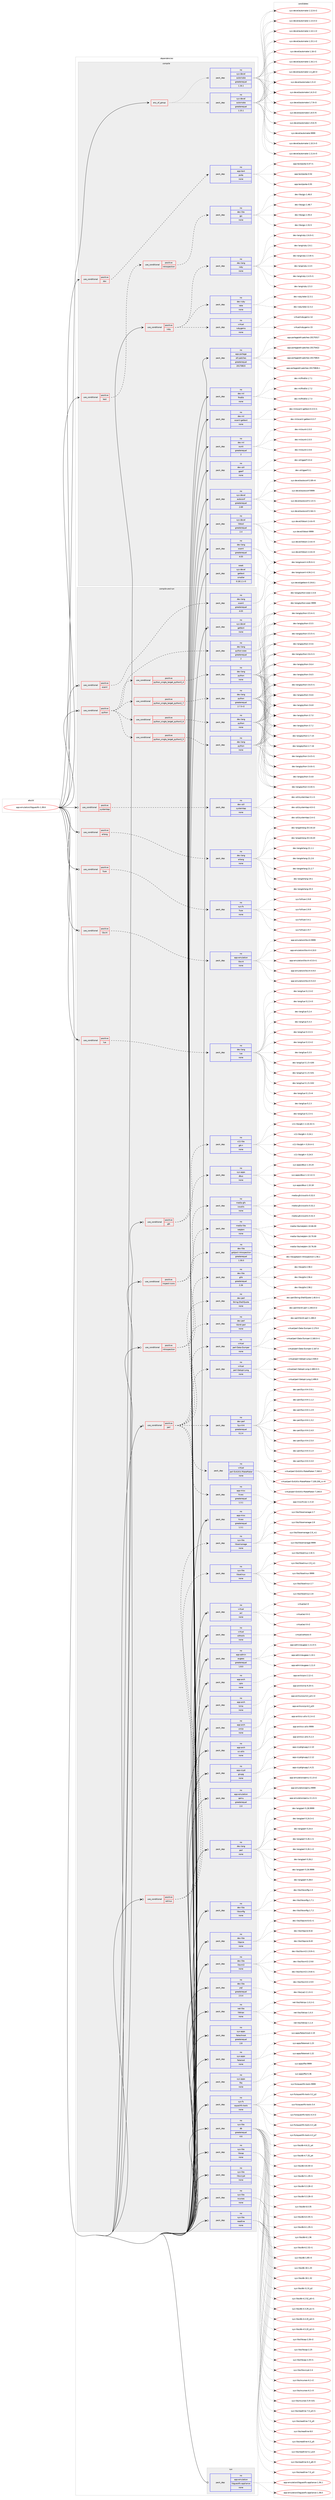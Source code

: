 digraph prolog {

# *************
# Graph options
# *************

newrank=true;
concentrate=true;
compound=true;
graph [rankdir=LR,fontname=Helvetica,fontsize=10,ranksep=1.5];#, ranksep=2.5, nodesep=0.2];
edge  [arrowhead=vee];
node  [fontname=Helvetica,fontsize=10];

# **********
# The ebuild
# **********

subgraph cluster_leftcol {
color=gray;
rank=same;
label=<<i>ebuild</i>>;
id [label="app-emulation/libguestfs-1.38.6", color=red, width=4, href="../app-emulation/libguestfs-1.38.6.svg"];
}

# ****************
# The dependencies
# ****************

subgraph cluster_midcol {
color=gray;
label=<<i>dependencies</i>>;
subgraph cluster_compile {
fillcolor="#eeeeee";
style=filled;
label=<<i>compile</i>>;
subgraph any19453 {
dependency1286301 [label=<<TABLE BORDER="0" CELLBORDER="1" CELLSPACING="0" CELLPADDING="4"><TR><TD CELLPADDING="10">any_of_group</TD></TR></TABLE>>, shape=none, color=red];subgraph pack916261 {
dependency1286302 [label=<<TABLE BORDER="0" CELLBORDER="1" CELLSPACING="0" CELLPADDING="4" WIDTH="220"><TR><TD ROWSPAN="6" CELLPADDING="30">pack_dep</TD></TR><TR><TD WIDTH="110">no</TD></TR><TR><TD>sys-devel</TD></TR><TR><TD>automake</TD></TR><TR><TD>greaterequal</TD></TR><TR><TD>1.16.1</TD></TR></TABLE>>, shape=none, color=blue];
}
dependency1286301:e -> dependency1286302:w [weight=20,style="dotted",arrowhead="oinv"];
subgraph pack916262 {
dependency1286303 [label=<<TABLE BORDER="0" CELLBORDER="1" CELLSPACING="0" CELLPADDING="4" WIDTH="220"><TR><TD ROWSPAN="6" CELLPADDING="30">pack_dep</TD></TR><TR><TD WIDTH="110">no</TD></TR><TR><TD>sys-devel</TD></TR><TR><TD>automake</TD></TR><TR><TD>greaterequal</TD></TR><TR><TD>1.15.1</TD></TR></TABLE>>, shape=none, color=blue];
}
dependency1286301:e -> dependency1286303:w [weight=20,style="dotted",arrowhead="oinv"];
}
id:e -> dependency1286301:w [weight=20,style="solid",arrowhead="vee"];
subgraph cond350059 {
dependency1286304 [label=<<TABLE BORDER="0" CELLBORDER="1" CELLSPACING="0" CELLPADDING="4"><TR><TD ROWSPAN="3" CELLPADDING="10">use_conditional</TD></TR><TR><TD>positive</TD></TR><TR><TD>doc</TD></TR></TABLE>>, shape=none, color=red];
subgraph pack916263 {
dependency1286305 [label=<<TABLE BORDER="0" CELLBORDER="1" CELLSPACING="0" CELLPADDING="4" WIDTH="220"><TR><TD ROWSPAN="6" CELLPADDING="30">pack_dep</TD></TR><TR><TD WIDTH="110">no</TD></TR><TR><TD>app-text</TD></TR><TR><TD>po4a</TD></TR><TR><TD>none</TD></TR><TR><TD></TD></TR></TABLE>>, shape=none, color=blue];
}
dependency1286304:e -> dependency1286305:w [weight=20,style="dashed",arrowhead="vee"];
}
id:e -> dependency1286304:w [weight=20,style="solid",arrowhead="vee"];
subgraph cond350060 {
dependency1286306 [label=<<TABLE BORDER="0" CELLBORDER="1" CELLSPACING="0" CELLPADDING="4"><TR><TD ROWSPAN="3" CELLPADDING="10">use_conditional</TD></TR><TR><TD>positive</TD></TR><TR><TD>ruby</TD></TR></TABLE>>, shape=none, color=red];
subgraph pack916264 {
dependency1286307 [label=<<TABLE BORDER="0" CELLBORDER="1" CELLSPACING="0" CELLPADDING="4" WIDTH="220"><TR><TD ROWSPAN="6" CELLPADDING="30">pack_dep</TD></TR><TR><TD WIDTH="110">no</TD></TR><TR><TD>dev-lang</TD></TR><TR><TD>ruby</TD></TR><TR><TD>none</TD></TR><TR><TD></TD></TR></TABLE>>, shape=none, color=blue];
}
dependency1286306:e -> dependency1286307:w [weight=20,style="dashed",arrowhead="vee"];
subgraph pack916265 {
dependency1286308 [label=<<TABLE BORDER="0" CELLBORDER="1" CELLSPACING="0" CELLPADDING="4" WIDTH="220"><TR><TD ROWSPAN="6" CELLPADDING="30">pack_dep</TD></TR><TR><TD WIDTH="110">no</TD></TR><TR><TD>virtual</TD></TR><TR><TD>rubygems</TD></TR><TR><TD>none</TD></TR><TR><TD></TD></TR></TABLE>>, shape=none, color=blue];
}
dependency1286306:e -> dependency1286308:w [weight=20,style="dashed",arrowhead="vee"];
subgraph pack916266 {
dependency1286309 [label=<<TABLE BORDER="0" CELLBORDER="1" CELLSPACING="0" CELLPADDING="4" WIDTH="220"><TR><TD ROWSPAN="6" CELLPADDING="30">pack_dep</TD></TR><TR><TD WIDTH="110">no</TD></TR><TR><TD>dev-ruby</TD></TR><TR><TD>rake</TD></TR><TR><TD>none</TD></TR><TR><TD></TD></TR></TABLE>>, shape=none, color=blue];
}
dependency1286306:e -> dependency1286309:w [weight=20,style="dashed",arrowhead="vee"];
}
id:e -> dependency1286306:w [weight=20,style="solid",arrowhead="vee"];
subgraph cond350061 {
dependency1286310 [label=<<TABLE BORDER="0" CELLBORDER="1" CELLSPACING="0" CELLPADDING="4"><TR><TD ROWSPAN="3" CELLPADDING="10">use_conditional</TD></TR><TR><TD>positive</TD></TR><TR><TD>test</TD></TR></TABLE>>, shape=none, color=red];
subgraph cond350062 {
dependency1286311 [label=<<TABLE BORDER="0" CELLBORDER="1" CELLSPACING="0" CELLPADDING="4"><TR><TD ROWSPAN="3" CELLPADDING="10">use_conditional</TD></TR><TR><TD>positive</TD></TR><TR><TD>introspection</TD></TR></TABLE>>, shape=none, color=red];
subgraph pack916267 {
dependency1286312 [label=<<TABLE BORDER="0" CELLBORDER="1" CELLSPACING="0" CELLPADDING="4" WIDTH="220"><TR><TD ROWSPAN="6" CELLPADDING="30">pack_dep</TD></TR><TR><TD WIDTH="110">no</TD></TR><TR><TD>dev-libs</TD></TR><TR><TD>gjs</TD></TR><TR><TD>none</TD></TR><TR><TD></TD></TR></TABLE>>, shape=none, color=blue];
}
dependency1286311:e -> dependency1286312:w [weight=20,style="dashed",arrowhead="vee"];
}
dependency1286310:e -> dependency1286311:w [weight=20,style="dashed",arrowhead="vee"];
}
id:e -> dependency1286310:w [weight=20,style="solid",arrowhead="vee"];
subgraph pack916268 {
dependency1286313 [label=<<TABLE BORDER="0" CELLBORDER="1" CELLSPACING="0" CELLPADDING="4" WIDTH="220"><TR><TD ROWSPAN="6" CELLPADDING="30">pack_dep</TD></TR><TR><TD WIDTH="110">no</TD></TR><TR><TD>app-portage</TD></TR><TR><TD>elt-patches</TD></TR><TR><TD>greaterequal</TD></TR><TR><TD>20170815</TD></TR></TABLE>>, shape=none, color=blue];
}
id:e -> dependency1286313:w [weight=20,style="solid",arrowhead="vee"];
subgraph pack916269 {
dependency1286314 [label=<<TABLE BORDER="0" CELLBORDER="1" CELLSPACING="0" CELLPADDING="4" WIDTH="220"><TR><TD ROWSPAN="6" CELLPADDING="30">pack_dep</TD></TR><TR><TD WIDTH="110">no</TD></TR><TR><TD>dev-lang</TD></TR><TR><TD>ocaml</TD></TR><TR><TD>greaterequal</TD></TR><TR><TD>4.03</TD></TR></TABLE>>, shape=none, color=blue];
}
id:e -> dependency1286314:w [weight=20,style="solid",arrowhead="vee"];
subgraph pack916270 {
dependency1286315 [label=<<TABLE BORDER="0" CELLBORDER="1" CELLSPACING="0" CELLPADDING="4" WIDTH="220"><TR><TD ROWSPAN="6" CELLPADDING="30">pack_dep</TD></TR><TR><TD WIDTH="110">no</TD></TR><TR><TD>dev-ml</TD></TR><TR><TD>findlib</TD></TR><TR><TD>none</TD></TR><TR><TD></TD></TR></TABLE>>, shape=none, color=blue];
}
id:e -> dependency1286315:w [weight=20,style="solid",arrowhead="vee"];
subgraph pack916271 {
dependency1286316 [label=<<TABLE BORDER="0" CELLBORDER="1" CELLSPACING="0" CELLPADDING="4" WIDTH="220"><TR><TD ROWSPAN="6" CELLPADDING="30">pack_dep</TD></TR><TR><TD WIDTH="110">no</TD></TR><TR><TD>dev-ml</TD></TR><TR><TD>ocaml-gettext</TD></TR><TR><TD>none</TD></TR><TR><TD></TD></TR></TABLE>>, shape=none, color=blue];
}
id:e -> dependency1286316:w [weight=20,style="solid",arrowhead="vee"];
subgraph pack916272 {
dependency1286317 [label=<<TABLE BORDER="0" CELLBORDER="1" CELLSPACING="0" CELLPADDING="4" WIDTH="220"><TR><TD ROWSPAN="6" CELLPADDING="30">pack_dep</TD></TR><TR><TD WIDTH="110">no</TD></TR><TR><TD>dev-ml</TD></TR><TR><TD>ounit</TD></TR><TR><TD>greaterequal</TD></TR><TR><TD>2</TD></TR></TABLE>>, shape=none, color=blue];
}
id:e -> dependency1286317:w [weight=20,style="solid",arrowhead="vee"];
subgraph pack916273 {
dependency1286318 [label=<<TABLE BORDER="0" CELLBORDER="1" CELLSPACING="0" CELLPADDING="4" WIDTH="220"><TR><TD ROWSPAN="6" CELLPADDING="30">pack_dep</TD></TR><TR><TD WIDTH="110">no</TD></TR><TR><TD>dev-util</TD></TR><TR><TD>gperf</TD></TR><TR><TD>none</TD></TR><TR><TD></TD></TR></TABLE>>, shape=none, color=blue];
}
id:e -> dependency1286318:w [weight=20,style="solid",arrowhead="vee"];
subgraph pack916274 {
dependency1286319 [label=<<TABLE BORDER="0" CELLBORDER="1" CELLSPACING="0" CELLPADDING="4" WIDTH="220"><TR><TD ROWSPAN="6" CELLPADDING="30">pack_dep</TD></TR><TR><TD WIDTH="110">no</TD></TR><TR><TD>sys-devel</TD></TR><TR><TD>autoconf</TD></TR><TR><TD>greaterequal</TD></TR><TR><TD>2.69</TD></TR></TABLE>>, shape=none, color=blue];
}
id:e -> dependency1286319:w [weight=20,style="solid",arrowhead="vee"];
subgraph pack916275 {
dependency1286320 [label=<<TABLE BORDER="0" CELLBORDER="1" CELLSPACING="0" CELLPADDING="4" WIDTH="220"><TR><TD ROWSPAN="6" CELLPADDING="30">pack_dep</TD></TR><TR><TD WIDTH="110">no</TD></TR><TR><TD>sys-devel</TD></TR><TR><TD>libtool</TD></TR><TR><TD>greaterequal</TD></TR><TR><TD>2.4</TD></TR></TABLE>>, shape=none, color=blue];
}
id:e -> dependency1286320:w [weight=20,style="solid",arrowhead="vee"];
subgraph pack916276 {
dependency1286321 [label=<<TABLE BORDER="0" CELLBORDER="1" CELLSPACING="0" CELLPADDING="4" WIDTH="220"><TR><TD ROWSPAN="6" CELLPADDING="30">pack_dep</TD></TR><TR><TD WIDTH="110">weak</TD></TR><TR><TD>sys-devel</TD></TR><TR><TD>gettext</TD></TR><TR><TD>smaller</TD></TR><TR><TD>0.18.1.1-r3</TD></TR></TABLE>>, shape=none, color=blue];
}
id:e -> dependency1286321:w [weight=20,style="solid",arrowhead="vee"];
}
subgraph cluster_compileandrun {
fillcolor="#eeeeee";
style=filled;
label=<<i>compile and run</i>>;
subgraph cond350063 {
dependency1286322 [label=<<TABLE BORDER="0" CELLBORDER="1" CELLSPACING="0" CELLPADDING="4"><TR><TD ROWSPAN="3" CELLPADDING="10">use_conditional</TD></TR><TR><TD>positive</TD></TR><TR><TD>erlang</TD></TR></TABLE>>, shape=none, color=red];
subgraph pack916277 {
dependency1286323 [label=<<TABLE BORDER="0" CELLBORDER="1" CELLSPACING="0" CELLPADDING="4" WIDTH="220"><TR><TD ROWSPAN="6" CELLPADDING="30">pack_dep</TD></TR><TR><TD WIDTH="110">no</TD></TR><TR><TD>dev-lang</TD></TR><TR><TD>erlang</TD></TR><TR><TD>none</TD></TR><TR><TD></TD></TR></TABLE>>, shape=none, color=blue];
}
dependency1286322:e -> dependency1286323:w [weight=20,style="dashed",arrowhead="vee"];
}
id:e -> dependency1286322:w [weight=20,style="solid",arrowhead="odotvee"];
subgraph cond350064 {
dependency1286324 [label=<<TABLE BORDER="0" CELLBORDER="1" CELLSPACING="0" CELLPADDING="4"><TR><TD ROWSPAN="3" CELLPADDING="10">use_conditional</TD></TR><TR><TD>positive</TD></TR><TR><TD>fuse</TD></TR></TABLE>>, shape=none, color=red];
subgraph pack916278 {
dependency1286325 [label=<<TABLE BORDER="0" CELLBORDER="1" CELLSPACING="0" CELLPADDING="4" WIDTH="220"><TR><TD ROWSPAN="6" CELLPADDING="30">pack_dep</TD></TR><TR><TD WIDTH="110">no</TD></TR><TR><TD>sys-fs</TD></TR><TR><TD>fuse</TD></TR><TR><TD>none</TD></TR><TR><TD></TD></TR></TABLE>>, shape=none, color=blue];
}
dependency1286324:e -> dependency1286325:w [weight=20,style="dashed",arrowhead="vee"];
}
id:e -> dependency1286324:w [weight=20,style="solid",arrowhead="odotvee"];
subgraph cond350065 {
dependency1286326 [label=<<TABLE BORDER="0" CELLBORDER="1" CELLSPACING="0" CELLPADDING="4"><TR><TD ROWSPAN="3" CELLPADDING="10">use_conditional</TD></TR><TR><TD>positive</TD></TR><TR><TD>gtk</TD></TR></TABLE>>, shape=none, color=red];
subgraph pack916279 {
dependency1286327 [label=<<TABLE BORDER="0" CELLBORDER="1" CELLSPACING="0" CELLPADDING="4" WIDTH="220"><TR><TD ROWSPAN="6" CELLPADDING="30">pack_dep</TD></TR><TR><TD WIDTH="110">no</TD></TR><TR><TD>sys-apps</TD></TR><TR><TD>dbus</TD></TR><TR><TD>none</TD></TR><TR><TD></TD></TR></TABLE>>, shape=none, color=blue];
}
dependency1286326:e -> dependency1286327:w [weight=20,style="dashed",arrowhead="vee"];
subgraph pack916280 {
dependency1286328 [label=<<TABLE BORDER="0" CELLBORDER="1" CELLSPACING="0" CELLPADDING="4" WIDTH="220"><TR><TD ROWSPAN="6" CELLPADDING="30">pack_dep</TD></TR><TR><TD WIDTH="110">no</TD></TR><TR><TD>x11-libs</TD></TR><TR><TD>gtk+</TD></TR><TR><TD>none</TD></TR><TR><TD></TD></TR></TABLE>>, shape=none, color=blue];
}
dependency1286326:e -> dependency1286328:w [weight=20,style="dashed",arrowhead="vee"];
}
id:e -> dependency1286326:w [weight=20,style="solid",arrowhead="odotvee"];
subgraph cond350066 {
dependency1286329 [label=<<TABLE BORDER="0" CELLBORDER="1" CELLSPACING="0" CELLPADDING="4"><TR><TD ROWSPAN="3" CELLPADDING="10">use_conditional</TD></TR><TR><TD>positive</TD></TR><TR><TD>inspect-icons</TD></TR></TABLE>>, shape=none, color=red];
subgraph pack916281 {
dependency1286330 [label=<<TABLE BORDER="0" CELLBORDER="1" CELLSPACING="0" CELLPADDING="4" WIDTH="220"><TR><TD ROWSPAN="6" CELLPADDING="30">pack_dep</TD></TR><TR><TD WIDTH="110">no</TD></TR><TR><TD>media-libs</TD></TR><TR><TD>netpbm</TD></TR><TR><TD>none</TD></TR><TR><TD></TD></TR></TABLE>>, shape=none, color=blue];
}
dependency1286329:e -> dependency1286330:w [weight=20,style="dashed",arrowhead="vee"];
subgraph pack916282 {
dependency1286331 [label=<<TABLE BORDER="0" CELLBORDER="1" CELLSPACING="0" CELLPADDING="4" WIDTH="220"><TR><TD ROWSPAN="6" CELLPADDING="30">pack_dep</TD></TR><TR><TD WIDTH="110">no</TD></TR><TR><TD>media-gfx</TD></TR><TR><TD>icoutils</TD></TR><TR><TD>none</TD></TR><TR><TD></TD></TR></TABLE>>, shape=none, color=blue];
}
dependency1286329:e -> dependency1286331:w [weight=20,style="dashed",arrowhead="vee"];
}
id:e -> dependency1286329:w [weight=20,style="solid",arrowhead="odotvee"];
subgraph cond350067 {
dependency1286332 [label=<<TABLE BORDER="0" CELLBORDER="1" CELLSPACING="0" CELLPADDING="4"><TR><TD ROWSPAN="3" CELLPADDING="10">use_conditional</TD></TR><TR><TD>positive</TD></TR><TR><TD>introspection</TD></TR></TABLE>>, shape=none, color=red];
subgraph pack916283 {
dependency1286333 [label=<<TABLE BORDER="0" CELLBORDER="1" CELLSPACING="0" CELLPADDING="4" WIDTH="220"><TR><TD ROWSPAN="6" CELLPADDING="30">pack_dep</TD></TR><TR><TD WIDTH="110">no</TD></TR><TR><TD>dev-libs</TD></TR><TR><TD>glib</TD></TR><TR><TD>greaterequal</TD></TR><TR><TD>2.26</TD></TR></TABLE>>, shape=none, color=blue];
}
dependency1286332:e -> dependency1286333:w [weight=20,style="dashed",arrowhead="vee"];
subgraph pack916284 {
dependency1286334 [label=<<TABLE BORDER="0" CELLBORDER="1" CELLSPACING="0" CELLPADDING="4" WIDTH="220"><TR><TD ROWSPAN="6" CELLPADDING="30">pack_dep</TD></TR><TR><TD WIDTH="110">no</TD></TR><TR><TD>dev-libs</TD></TR><TR><TD>gobject-introspection</TD></TR><TR><TD>greaterequal</TD></TR><TR><TD>1.30.0</TD></TR></TABLE>>, shape=none, color=blue];
}
dependency1286332:e -> dependency1286334:w [weight=20,style="dashed",arrowhead="vee"];
}
id:e -> dependency1286332:w [weight=20,style="solid",arrowhead="odotvee"];
subgraph cond350068 {
dependency1286335 [label=<<TABLE BORDER="0" CELLBORDER="1" CELLSPACING="0" CELLPADDING="4"><TR><TD ROWSPAN="3" CELLPADDING="10">use_conditional</TD></TR><TR><TD>positive</TD></TR><TR><TD>libvirt</TD></TR></TABLE>>, shape=none, color=red];
subgraph pack916285 {
dependency1286336 [label=<<TABLE BORDER="0" CELLBORDER="1" CELLSPACING="0" CELLPADDING="4" WIDTH="220"><TR><TD ROWSPAN="6" CELLPADDING="30">pack_dep</TD></TR><TR><TD WIDTH="110">no</TD></TR><TR><TD>app-emulation</TD></TR><TR><TD>libvirt</TD></TR><TR><TD>none</TD></TR><TR><TD></TD></TR></TABLE>>, shape=none, color=blue];
}
dependency1286335:e -> dependency1286336:w [weight=20,style="dashed",arrowhead="vee"];
}
id:e -> dependency1286335:w [weight=20,style="solid",arrowhead="odotvee"];
subgraph cond350069 {
dependency1286337 [label=<<TABLE BORDER="0" CELLBORDER="1" CELLSPACING="0" CELLPADDING="4"><TR><TD ROWSPAN="3" CELLPADDING="10">use_conditional</TD></TR><TR><TD>positive</TD></TR><TR><TD>lua</TD></TR></TABLE>>, shape=none, color=red];
subgraph pack916286 {
dependency1286338 [label=<<TABLE BORDER="0" CELLBORDER="1" CELLSPACING="0" CELLPADDING="4" WIDTH="220"><TR><TD ROWSPAN="6" CELLPADDING="30">pack_dep</TD></TR><TR><TD WIDTH="110">no</TD></TR><TR><TD>dev-lang</TD></TR><TR><TD>lua</TD></TR><TR><TD>none</TD></TR><TR><TD></TD></TR></TABLE>>, shape=none, color=blue];
}
dependency1286337:e -> dependency1286338:w [weight=20,style="dashed",arrowhead="vee"];
}
id:e -> dependency1286337:w [weight=20,style="solid",arrowhead="odotvee"];
subgraph cond350070 {
dependency1286339 [label=<<TABLE BORDER="0" CELLBORDER="1" CELLSPACING="0" CELLPADDING="4"><TR><TD ROWSPAN="3" CELLPADDING="10">use_conditional</TD></TR><TR><TD>positive</TD></TR><TR><TD>ocaml</TD></TR></TABLE>>, shape=none, color=red];
subgraph pack916287 {
dependency1286340 [label=<<TABLE BORDER="0" CELLBORDER="1" CELLSPACING="0" CELLPADDING="4" WIDTH="220"><TR><TD ROWSPAN="6" CELLPADDING="30">pack_dep</TD></TR><TR><TD WIDTH="110">no</TD></TR><TR><TD>dev-lang</TD></TR><TR><TD>ocaml</TD></TR><TR><TD>greaterequal</TD></TR><TR><TD>4.03</TD></TR></TABLE>>, shape=none, color=blue];
}
dependency1286339:e -> dependency1286340:w [weight=20,style="dashed",arrowhead="vee"];
}
id:e -> dependency1286339:w [weight=20,style="solid",arrowhead="odotvee"];
subgraph cond350071 {
dependency1286341 [label=<<TABLE BORDER="0" CELLBORDER="1" CELLSPACING="0" CELLPADDING="4"><TR><TD ROWSPAN="3" CELLPADDING="10">use_conditional</TD></TR><TR><TD>positive</TD></TR><TR><TD>perl</TD></TR></TABLE>>, shape=none, color=red];
subgraph pack916288 {
dependency1286342 [label=<<TABLE BORDER="0" CELLBORDER="1" CELLSPACING="0" CELLPADDING="4" WIDTH="220"><TR><TD ROWSPAN="6" CELLPADDING="30">pack_dep</TD></TR><TR><TD WIDTH="110">no</TD></TR><TR><TD>virtual</TD></TR><TR><TD>perl-ExtUtils-MakeMaker</TD></TR><TR><TD>none</TD></TR><TR><TD></TD></TR></TABLE>>, shape=none, color=blue];
}
dependency1286341:e -> dependency1286342:w [weight=20,style="dashed",arrowhead="vee"];
subgraph pack916289 {
dependency1286343 [label=<<TABLE BORDER="0" CELLBORDER="1" CELLSPACING="0" CELLPADDING="4" WIDTH="220"><TR><TD ROWSPAN="6" CELLPADDING="30">pack_dep</TD></TR><TR><TD WIDTH="110">no</TD></TR><TR><TD>dev-perl</TD></TR><TR><TD>Sys-Virt</TD></TR><TR><TD>greaterequal</TD></TR><TR><TD>0.2.4</TD></TR></TABLE>>, shape=none, color=blue];
}
dependency1286341:e -> dependency1286343:w [weight=20,style="dashed",arrowhead="vee"];
subgraph pack916290 {
dependency1286344 [label=<<TABLE BORDER="0" CELLBORDER="1" CELLSPACING="0" CELLPADDING="4" WIDTH="220"><TR><TD ROWSPAN="6" CELLPADDING="30">pack_dep</TD></TR><TR><TD WIDTH="110">no</TD></TR><TR><TD>virtual</TD></TR><TR><TD>perl-Getopt-Long</TD></TR><TR><TD>none</TD></TR><TR><TD></TD></TR></TABLE>>, shape=none, color=blue];
}
dependency1286341:e -> dependency1286344:w [weight=20,style="dashed",arrowhead="vee"];
subgraph pack916291 {
dependency1286345 [label=<<TABLE BORDER="0" CELLBORDER="1" CELLSPACING="0" CELLPADDING="4" WIDTH="220"><TR><TD ROWSPAN="6" CELLPADDING="30">pack_dep</TD></TR><TR><TD WIDTH="110">no</TD></TR><TR><TD>virtual</TD></TR><TR><TD>perl-Data-Dumper</TD></TR><TR><TD>none</TD></TR><TR><TD></TD></TR></TABLE>>, shape=none, color=blue];
}
dependency1286341:e -> dependency1286345:w [weight=20,style="dashed",arrowhead="vee"];
subgraph pack916292 {
dependency1286346 [label=<<TABLE BORDER="0" CELLBORDER="1" CELLSPACING="0" CELLPADDING="4" WIDTH="220"><TR><TD ROWSPAN="6" CELLPADDING="30">pack_dep</TD></TR><TR><TD WIDTH="110">no</TD></TR><TR><TD>dev-perl</TD></TR><TR><TD>libintl-perl</TD></TR><TR><TD>none</TD></TR><TR><TD></TD></TR></TABLE>>, shape=none, color=blue];
}
dependency1286341:e -> dependency1286346:w [weight=20,style="dashed",arrowhead="vee"];
subgraph pack916293 {
dependency1286347 [label=<<TABLE BORDER="0" CELLBORDER="1" CELLSPACING="0" CELLPADDING="4" WIDTH="220"><TR><TD ROWSPAN="6" CELLPADDING="30">pack_dep</TD></TR><TR><TD WIDTH="110">no</TD></TR><TR><TD>app-misc</TD></TR><TR><TD>hivex</TD></TR><TR><TD>greaterequal</TD></TR><TR><TD>1.3.1</TD></TR></TABLE>>, shape=none, color=blue];
}
dependency1286341:e -> dependency1286347:w [weight=20,style="dashed",arrowhead="vee"];
subgraph pack916294 {
dependency1286348 [label=<<TABLE BORDER="0" CELLBORDER="1" CELLSPACING="0" CELLPADDING="4" WIDTH="220"><TR><TD ROWSPAN="6" CELLPADDING="30">pack_dep</TD></TR><TR><TD WIDTH="110">no</TD></TR><TR><TD>dev-perl</TD></TR><TR><TD>String-ShellQuote</TD></TR><TR><TD>none</TD></TR><TR><TD></TD></TR></TABLE>>, shape=none, color=blue];
}
dependency1286341:e -> dependency1286348:w [weight=20,style="dashed",arrowhead="vee"];
}
id:e -> dependency1286341:w [weight=20,style="solid",arrowhead="odotvee"];
subgraph cond350072 {
dependency1286349 [label=<<TABLE BORDER="0" CELLBORDER="1" CELLSPACING="0" CELLPADDING="4"><TR><TD ROWSPAN="3" CELLPADDING="10">use_conditional</TD></TR><TR><TD>positive</TD></TR><TR><TD>python</TD></TR></TABLE>>, shape=none, color=red];
subgraph cond350073 {
dependency1286350 [label=<<TABLE BORDER="0" CELLBORDER="1" CELLSPACING="0" CELLPADDING="4"><TR><TD ROWSPAN="3" CELLPADDING="10">use_conditional</TD></TR><TR><TD>positive</TD></TR><TR><TD>python_single_target_python2_7</TD></TR></TABLE>>, shape=none, color=red];
subgraph pack916295 {
dependency1286351 [label=<<TABLE BORDER="0" CELLBORDER="1" CELLSPACING="0" CELLPADDING="4" WIDTH="220"><TR><TD ROWSPAN="6" CELLPADDING="30">pack_dep</TD></TR><TR><TD WIDTH="110">no</TD></TR><TR><TD>dev-lang</TD></TR><TR><TD>python</TD></TR><TR><TD>greaterequal</TD></TR><TR><TD>2.7.5-r2</TD></TR></TABLE>>, shape=none, color=blue];
}
dependency1286350:e -> dependency1286351:w [weight=20,style="dashed",arrowhead="vee"];
}
dependency1286349:e -> dependency1286350:w [weight=20,style="dashed",arrowhead="vee"];
subgraph cond350074 {
dependency1286352 [label=<<TABLE BORDER="0" CELLBORDER="1" CELLSPACING="0" CELLPADDING="4"><TR><TD ROWSPAN="3" CELLPADDING="10">use_conditional</TD></TR><TR><TD>positive</TD></TR><TR><TD>python_single_target_python3_4</TD></TR></TABLE>>, shape=none, color=red];
subgraph pack916296 {
dependency1286353 [label=<<TABLE BORDER="0" CELLBORDER="1" CELLSPACING="0" CELLPADDING="4" WIDTH="220"><TR><TD ROWSPAN="6" CELLPADDING="30">pack_dep</TD></TR><TR><TD WIDTH="110">no</TD></TR><TR><TD>dev-lang</TD></TR><TR><TD>python</TD></TR><TR><TD>none</TD></TR><TR><TD></TD></TR></TABLE>>, shape=none, color=blue];
}
dependency1286352:e -> dependency1286353:w [weight=20,style="dashed",arrowhead="vee"];
}
dependency1286349:e -> dependency1286352:w [weight=20,style="dashed",arrowhead="vee"];
subgraph cond350075 {
dependency1286354 [label=<<TABLE BORDER="0" CELLBORDER="1" CELLSPACING="0" CELLPADDING="4"><TR><TD ROWSPAN="3" CELLPADDING="10">use_conditional</TD></TR><TR><TD>positive</TD></TR><TR><TD>python_single_target_python3_5</TD></TR></TABLE>>, shape=none, color=red];
subgraph pack916297 {
dependency1286355 [label=<<TABLE BORDER="0" CELLBORDER="1" CELLSPACING="0" CELLPADDING="4" WIDTH="220"><TR><TD ROWSPAN="6" CELLPADDING="30">pack_dep</TD></TR><TR><TD WIDTH="110">no</TD></TR><TR><TD>dev-lang</TD></TR><TR><TD>python</TD></TR><TR><TD>none</TD></TR><TR><TD></TD></TR></TABLE>>, shape=none, color=blue];
}
dependency1286354:e -> dependency1286355:w [weight=20,style="dashed",arrowhead="vee"];
}
dependency1286349:e -> dependency1286354:w [weight=20,style="dashed",arrowhead="vee"];
subgraph cond350076 {
dependency1286356 [label=<<TABLE BORDER="0" CELLBORDER="1" CELLSPACING="0" CELLPADDING="4"><TR><TD ROWSPAN="3" CELLPADDING="10">use_conditional</TD></TR><TR><TD>positive</TD></TR><TR><TD>python_single_target_python3_6</TD></TR></TABLE>>, shape=none, color=red];
subgraph pack916298 {
dependency1286357 [label=<<TABLE BORDER="0" CELLBORDER="1" CELLSPACING="0" CELLPADDING="4" WIDTH="220"><TR><TD ROWSPAN="6" CELLPADDING="30">pack_dep</TD></TR><TR><TD WIDTH="110">no</TD></TR><TR><TD>dev-lang</TD></TR><TR><TD>python</TD></TR><TR><TD>none</TD></TR><TR><TD></TD></TR></TABLE>>, shape=none, color=blue];
}
dependency1286356:e -> dependency1286357:w [weight=20,style="dashed",arrowhead="vee"];
}
dependency1286349:e -> dependency1286356:w [weight=20,style="dashed",arrowhead="vee"];
subgraph pack916299 {
dependency1286358 [label=<<TABLE BORDER="0" CELLBORDER="1" CELLSPACING="0" CELLPADDING="4" WIDTH="220"><TR><TD ROWSPAN="6" CELLPADDING="30">pack_dep</TD></TR><TR><TD WIDTH="110">no</TD></TR><TR><TD>dev-lang</TD></TR><TR><TD>python-exec</TD></TR><TR><TD>greaterequal</TD></TR><TR><TD>2</TD></TR></TABLE>>, shape=none, color=blue];
}
dependency1286349:e -> dependency1286358:w [weight=20,style="dashed",arrowhead="vee"];
}
id:e -> dependency1286349:w [weight=20,style="solid",arrowhead="odotvee"];
subgraph cond350077 {
dependency1286359 [label=<<TABLE BORDER="0" CELLBORDER="1" CELLSPACING="0" CELLPADDING="4"><TR><TD ROWSPAN="3" CELLPADDING="10">use_conditional</TD></TR><TR><TD>positive</TD></TR><TR><TD>selinux</TD></TR></TABLE>>, shape=none, color=red];
subgraph pack916300 {
dependency1286360 [label=<<TABLE BORDER="0" CELLBORDER="1" CELLSPACING="0" CELLPADDING="4" WIDTH="220"><TR><TD ROWSPAN="6" CELLPADDING="30">pack_dep</TD></TR><TR><TD WIDTH="110">no</TD></TR><TR><TD>sys-libs</TD></TR><TR><TD>libselinux</TD></TR><TR><TD>none</TD></TR><TR><TD></TD></TR></TABLE>>, shape=none, color=blue];
}
dependency1286359:e -> dependency1286360:w [weight=20,style="dashed",arrowhead="vee"];
subgraph pack916301 {
dependency1286361 [label=<<TABLE BORDER="0" CELLBORDER="1" CELLSPACING="0" CELLPADDING="4" WIDTH="220"><TR><TD ROWSPAN="6" CELLPADDING="30">pack_dep</TD></TR><TR><TD WIDTH="110">no</TD></TR><TR><TD>sys-libs</TD></TR><TR><TD>libsemanage</TD></TR><TR><TD>none</TD></TR><TR><TD></TD></TR></TABLE>>, shape=none, color=blue];
}
dependency1286359:e -> dependency1286361:w [weight=20,style="dashed",arrowhead="vee"];
}
id:e -> dependency1286359:w [weight=20,style="solid",arrowhead="odotvee"];
subgraph cond350078 {
dependency1286362 [label=<<TABLE BORDER="0" CELLBORDER="1" CELLSPACING="0" CELLPADDING="4"><TR><TD ROWSPAN="3" CELLPADDING="10">use_conditional</TD></TR><TR><TD>positive</TD></TR><TR><TD>systemtap</TD></TR></TABLE>>, shape=none, color=red];
subgraph pack916302 {
dependency1286363 [label=<<TABLE BORDER="0" CELLBORDER="1" CELLSPACING="0" CELLPADDING="4" WIDTH="220"><TR><TD ROWSPAN="6" CELLPADDING="30">pack_dep</TD></TR><TR><TD WIDTH="110">no</TD></TR><TR><TD>dev-util</TD></TR><TR><TD>systemtap</TD></TR><TR><TD>none</TD></TR><TR><TD></TD></TR></TABLE>>, shape=none, color=blue];
}
dependency1286362:e -> dependency1286363:w [weight=20,style="dashed",arrowhead="vee"];
}
id:e -> dependency1286362:w [weight=20,style="solid",arrowhead="odotvee"];
subgraph pack916303 {
dependency1286364 [label=<<TABLE BORDER="0" CELLBORDER="1" CELLSPACING="0" CELLPADDING="4" WIDTH="220"><TR><TD ROWSPAN="6" CELLPADDING="30">pack_dep</TD></TR><TR><TD WIDTH="110">no</TD></TR><TR><TD>app-admin</TD></TR><TR><TD>augeas</TD></TR><TR><TD>greaterequal</TD></TR><TR><TD>1.8.0</TD></TR></TABLE>>, shape=none, color=blue];
}
id:e -> dependency1286364:w [weight=20,style="solid",arrowhead="odotvee"];
subgraph pack916304 {
dependency1286365 [label=<<TABLE BORDER="0" CELLBORDER="1" CELLSPACING="0" CELLPADDING="4" WIDTH="220"><TR><TD ROWSPAN="6" CELLPADDING="30">pack_dep</TD></TR><TR><TD WIDTH="110">no</TD></TR><TR><TD>app-arch</TD></TR><TR><TD>cpio</TD></TR><TR><TD>none</TD></TR><TR><TD></TD></TR></TABLE>>, shape=none, color=blue];
}
id:e -> dependency1286365:w [weight=20,style="solid",arrowhead="odotvee"];
subgraph pack916305 {
dependency1286366 [label=<<TABLE BORDER="0" CELLBORDER="1" CELLSPACING="0" CELLPADDING="4" WIDTH="220"><TR><TD ROWSPAN="6" CELLPADDING="30">pack_dep</TD></TR><TR><TD WIDTH="110">no</TD></TR><TR><TD>app-arch</TD></TR><TR><TD>lzma</TD></TR><TR><TD>none</TD></TR><TR><TD></TD></TR></TABLE>>, shape=none, color=blue];
}
id:e -> dependency1286366:w [weight=20,style="solid",arrowhead="odotvee"];
subgraph pack916306 {
dependency1286367 [label=<<TABLE BORDER="0" CELLBORDER="1" CELLSPACING="0" CELLPADDING="4" WIDTH="220"><TR><TD ROWSPAN="6" CELLPADDING="30">pack_dep</TD></TR><TR><TD WIDTH="110">no</TD></TR><TR><TD>app-arch</TD></TR><TR><TD>unzip</TD></TR><TR><TD>none</TD></TR><TR><TD></TD></TR></TABLE>>, shape=none, color=blue];
}
id:e -> dependency1286367:w [weight=20,style="solid",arrowhead="odotvee"];
subgraph pack916307 {
dependency1286368 [label=<<TABLE BORDER="0" CELLBORDER="1" CELLSPACING="0" CELLPADDING="4" WIDTH="220"><TR><TD ROWSPAN="6" CELLPADDING="30">pack_dep</TD></TR><TR><TD WIDTH="110">no</TD></TR><TR><TD>app-arch</TD></TR><TR><TD>xz-utils</TD></TR><TR><TD>none</TD></TR><TR><TD></TD></TR></TABLE>>, shape=none, color=blue];
}
id:e -> dependency1286368:w [weight=20,style="solid",arrowhead="odotvee"];
subgraph pack916308 {
dependency1286369 [label=<<TABLE BORDER="0" CELLBORDER="1" CELLSPACING="0" CELLPADDING="4" WIDTH="220"><TR><TD ROWSPAN="6" CELLPADDING="30">pack_dep</TD></TR><TR><TD WIDTH="110">no</TD></TR><TR><TD>app-crypt</TD></TR><TR><TD>gnupg</TD></TR><TR><TD>none</TD></TR><TR><TD></TD></TR></TABLE>>, shape=none, color=blue];
}
id:e -> dependency1286369:w [weight=20,style="solid",arrowhead="odotvee"];
subgraph pack916309 {
dependency1286370 [label=<<TABLE BORDER="0" CELLBORDER="1" CELLSPACING="0" CELLPADDING="4" WIDTH="220"><TR><TD ROWSPAN="6" CELLPADDING="30">pack_dep</TD></TR><TR><TD WIDTH="110">no</TD></TR><TR><TD>app-emulation</TD></TR><TR><TD>qemu</TD></TR><TR><TD>greaterequal</TD></TR><TR><TD>2.0</TD></TR></TABLE>>, shape=none, color=blue];
}
id:e -> dependency1286370:w [weight=20,style="solid",arrowhead="odotvee"];
subgraph pack916310 {
dependency1286371 [label=<<TABLE BORDER="0" CELLBORDER="1" CELLSPACING="0" CELLPADDING="4" WIDTH="220"><TR><TD ROWSPAN="6" CELLPADDING="30">pack_dep</TD></TR><TR><TD WIDTH="110">no</TD></TR><TR><TD>app-misc</TD></TR><TR><TD>hivex</TD></TR><TR><TD>greaterequal</TD></TR><TR><TD>1.3.1</TD></TR></TABLE>>, shape=none, color=blue];
}
id:e -> dependency1286371:w [weight=20,style="solid",arrowhead="odotvee"];
subgraph pack916311 {
dependency1286372 [label=<<TABLE BORDER="0" CELLBORDER="1" CELLSPACING="0" CELLPADDING="4" WIDTH="220"><TR><TD ROWSPAN="6" CELLPADDING="30">pack_dep</TD></TR><TR><TD WIDTH="110">no</TD></TR><TR><TD>dev-lang</TD></TR><TR><TD>perl</TD></TR><TR><TD>none</TD></TR><TR><TD></TD></TR></TABLE>>, shape=none, color=blue];
}
id:e -> dependency1286372:w [weight=20,style="solid",arrowhead="odotvee"];
subgraph pack916312 {
dependency1286373 [label=<<TABLE BORDER="0" CELLBORDER="1" CELLSPACING="0" CELLPADDING="4" WIDTH="220"><TR><TD ROWSPAN="6" CELLPADDING="30">pack_dep</TD></TR><TR><TD WIDTH="110">no</TD></TR><TR><TD>dev-libs</TD></TR><TR><TD>libconfig</TD></TR><TR><TD>none</TD></TR><TR><TD></TD></TR></TABLE>>, shape=none, color=blue];
}
id:e -> dependency1286373:w [weight=20,style="solid",arrowhead="odotvee"];
subgraph pack916313 {
dependency1286374 [label=<<TABLE BORDER="0" CELLBORDER="1" CELLSPACING="0" CELLPADDING="4" WIDTH="220"><TR><TD ROWSPAN="6" CELLPADDING="30">pack_dep</TD></TR><TR><TD WIDTH="110">no</TD></TR><TR><TD>dev-libs</TD></TR><TR><TD>libpcre</TD></TR><TR><TD>none</TD></TR><TR><TD></TD></TR></TABLE>>, shape=none, color=blue];
}
id:e -> dependency1286374:w [weight=20,style="solid",arrowhead="odotvee"];
subgraph pack916314 {
dependency1286375 [label=<<TABLE BORDER="0" CELLBORDER="1" CELLSPACING="0" CELLPADDING="4" WIDTH="220"><TR><TD ROWSPAN="6" CELLPADDING="30">pack_dep</TD></TR><TR><TD WIDTH="110">no</TD></TR><TR><TD>dev-libs</TD></TR><TR><TD>libxml2</TD></TR><TR><TD>none</TD></TR><TR><TD></TD></TR></TABLE>>, shape=none, color=blue];
}
id:e -> dependency1286375:w [weight=20,style="solid",arrowhead="odotvee"];
subgraph pack916315 {
dependency1286376 [label=<<TABLE BORDER="0" CELLBORDER="1" CELLSPACING="0" CELLPADDING="4" WIDTH="220"><TR><TD ROWSPAN="6" CELLPADDING="30">pack_dep</TD></TR><TR><TD WIDTH="110">no</TD></TR><TR><TD>dev-libs</TD></TR><TR><TD>yajl</TD></TR><TR><TD>greaterequal</TD></TR><TR><TD>2.0.4</TD></TR></TABLE>>, shape=none, color=blue];
}
id:e -> dependency1286376:w [weight=20,style="solid",arrowhead="odotvee"];
subgraph pack916316 {
dependency1286377 [label=<<TABLE BORDER="0" CELLBORDER="1" CELLSPACING="0" CELLPADDING="4" WIDTH="220"><TR><TD ROWSPAN="6" CELLPADDING="30">pack_dep</TD></TR><TR><TD WIDTH="110">no</TD></TR><TR><TD>net-libs</TD></TR><TR><TD>libtirpc</TD></TR><TR><TD>none</TD></TR><TR><TD></TD></TR></TABLE>>, shape=none, color=blue];
}
id:e -> dependency1286377:w [weight=20,style="solid",arrowhead="odotvee"];
subgraph pack916317 {
dependency1286378 [label=<<TABLE BORDER="0" CELLBORDER="1" CELLSPACING="0" CELLPADDING="4" WIDTH="220"><TR><TD ROWSPAN="6" CELLPADDING="30">pack_dep</TD></TR><TR><TD WIDTH="110">no</TD></TR><TR><TD>sys-apps</TD></TR><TR><TD>fakechroot</TD></TR><TR><TD>greaterequal</TD></TR><TR><TD>2.8</TD></TR></TABLE>>, shape=none, color=blue];
}
id:e -> dependency1286378:w [weight=20,style="solid",arrowhead="odotvee"];
subgraph pack916318 {
dependency1286379 [label=<<TABLE BORDER="0" CELLBORDER="1" CELLSPACING="0" CELLPADDING="4" WIDTH="220"><TR><TD ROWSPAN="6" CELLPADDING="30">pack_dep</TD></TR><TR><TD WIDTH="110">no</TD></TR><TR><TD>sys-apps</TD></TR><TR><TD>fakeroot</TD></TR><TR><TD>none</TD></TR><TR><TD></TD></TR></TABLE>>, shape=none, color=blue];
}
id:e -> dependency1286379:w [weight=20,style="solid",arrowhead="odotvee"];
subgraph pack916319 {
dependency1286380 [label=<<TABLE BORDER="0" CELLBORDER="1" CELLSPACING="0" CELLPADDING="4" WIDTH="220"><TR><TD ROWSPAN="6" CELLPADDING="30">pack_dep</TD></TR><TR><TD WIDTH="110">no</TD></TR><TR><TD>sys-apps</TD></TR><TR><TD>file</TD></TR><TR><TD>none</TD></TR><TR><TD></TD></TR></TABLE>>, shape=none, color=blue];
}
id:e -> dependency1286380:w [weight=20,style="solid",arrowhead="odotvee"];
subgraph pack916320 {
dependency1286381 [label=<<TABLE BORDER="0" CELLBORDER="1" CELLSPACING="0" CELLPADDING="4" WIDTH="220"><TR><TD ROWSPAN="6" CELLPADDING="30">pack_dep</TD></TR><TR><TD WIDTH="110">no</TD></TR><TR><TD>sys-devel</TD></TR><TR><TD>gettext</TD></TR><TR><TD>none</TD></TR><TR><TD></TD></TR></TABLE>>, shape=none, color=blue];
}
id:e -> dependency1286381:w [weight=20,style="solid",arrowhead="odotvee"];
subgraph pack916321 {
dependency1286382 [label=<<TABLE BORDER="0" CELLBORDER="1" CELLSPACING="0" CELLPADDING="4" WIDTH="220"><TR><TD ROWSPAN="6" CELLPADDING="30">pack_dep</TD></TR><TR><TD WIDTH="110">no</TD></TR><TR><TD>sys-fs</TD></TR><TR><TD>squashfs-tools</TD></TR><TR><TD>none</TD></TR><TR><TD></TD></TR></TABLE>>, shape=none, color=blue];
}
id:e -> dependency1286382:w [weight=20,style="solid",arrowhead="odotvee"];
subgraph pack916322 {
dependency1286383 [label=<<TABLE BORDER="0" CELLBORDER="1" CELLSPACING="0" CELLPADDING="4" WIDTH="220"><TR><TD ROWSPAN="6" CELLPADDING="30">pack_dep</TD></TR><TR><TD WIDTH="110">no</TD></TR><TR><TD>sys-libs</TD></TR><TR><TD>db</TD></TR><TR><TD>greaterequal</TD></TR><TR><TD>4.6</TD></TR></TABLE>>, shape=none, color=blue];
}
id:e -> dependency1286383:w [weight=20,style="solid",arrowhead="odotvee"];
subgraph pack916323 {
dependency1286384 [label=<<TABLE BORDER="0" CELLBORDER="1" CELLSPACING="0" CELLPADDING="4" WIDTH="220"><TR><TD ROWSPAN="6" CELLPADDING="30">pack_dep</TD></TR><TR><TD WIDTH="110">no</TD></TR><TR><TD>sys-libs</TD></TR><TR><TD>libcap</TD></TR><TR><TD>none</TD></TR><TR><TD></TD></TR></TABLE>>, shape=none, color=blue];
}
id:e -> dependency1286384:w [weight=20,style="solid",arrowhead="odotvee"];
subgraph pack916324 {
dependency1286385 [label=<<TABLE BORDER="0" CELLBORDER="1" CELLSPACING="0" CELLPADDING="4" WIDTH="220"><TR><TD ROWSPAN="6" CELLPADDING="30">pack_dep</TD></TR><TR><TD WIDTH="110">no</TD></TR><TR><TD>sys-libs</TD></TR><TR><TD>libxcrypt</TD></TR><TR><TD>none</TD></TR><TR><TD></TD></TR></TABLE>>, shape=none, color=blue];
}
id:e -> dependency1286385:w [weight=20,style="solid",arrowhead="odotvee"];
subgraph pack916325 {
dependency1286386 [label=<<TABLE BORDER="0" CELLBORDER="1" CELLSPACING="0" CELLPADDING="4" WIDTH="220"><TR><TD ROWSPAN="6" CELLPADDING="30">pack_dep</TD></TR><TR><TD WIDTH="110">no</TD></TR><TR><TD>sys-libs</TD></TR><TR><TD>ncurses</TD></TR><TR><TD>none</TD></TR><TR><TD></TD></TR></TABLE>>, shape=none, color=blue];
}
id:e -> dependency1286386:w [weight=20,style="solid",arrowhead="odotvee"];
subgraph pack916326 {
dependency1286387 [label=<<TABLE BORDER="0" CELLBORDER="1" CELLSPACING="0" CELLPADDING="4" WIDTH="220"><TR><TD ROWSPAN="6" CELLPADDING="30">pack_dep</TD></TR><TR><TD WIDTH="110">no</TD></TR><TR><TD>sys-libs</TD></TR><TR><TD>readline</TD></TR><TR><TD>none</TD></TR><TR><TD></TD></TR></TABLE>>, shape=none, color=blue];
}
id:e -> dependency1286387:w [weight=20,style="solid",arrowhead="odotvee"];
subgraph pack916327 {
dependency1286388 [label=<<TABLE BORDER="0" CELLBORDER="1" CELLSPACING="0" CELLPADDING="4" WIDTH="220"><TR><TD ROWSPAN="6" CELLPADDING="30">pack_dep</TD></TR><TR><TD WIDTH="110">no</TD></TR><TR><TD>virtual</TD></TR><TR><TD>acl</TD></TR><TR><TD>none</TD></TR><TR><TD></TD></TR></TABLE>>, shape=none, color=blue];
}
id:e -> dependency1286388:w [weight=20,style="solid",arrowhead="odotvee"];
subgraph pack916328 {
dependency1286389 [label=<<TABLE BORDER="0" CELLBORDER="1" CELLSPACING="0" CELLPADDING="4" WIDTH="220"><TR><TD ROWSPAN="6" CELLPADDING="30">pack_dep</TD></TR><TR><TD WIDTH="110">no</TD></TR><TR><TD>virtual</TD></TR><TR><TD>cdrtools</TD></TR><TR><TD>none</TD></TR><TR><TD></TD></TR></TABLE>>, shape=none, color=blue];
}
id:e -> dependency1286389:w [weight=20,style="solid",arrowhead="odotvee"];
}
subgraph cluster_run {
fillcolor="#eeeeee";
style=filled;
label=<<i>run</i>>;
subgraph pack916329 {
dependency1286390 [label=<<TABLE BORDER="0" CELLBORDER="1" CELLSPACING="0" CELLPADDING="4" WIDTH="220"><TR><TD ROWSPAN="6" CELLPADDING="30">pack_dep</TD></TR><TR><TD WIDTH="110">no</TD></TR><TR><TD>app-emulation</TD></TR><TR><TD>libguestfs-appliance</TD></TR><TR><TD>none</TD></TR><TR><TD></TD></TR></TABLE>>, shape=none, color=blue];
}
id:e -> dependency1286390:w [weight=20,style="solid",arrowhead="odot"];
}
}

# **************
# The candidates
# **************

subgraph cluster_choices {
rank=same;
color=gray;
label=<<i>candidates</i>>;

subgraph choice916261 {
color=black;
nodesep=1;
choice11512111545100101118101108479711711611110997107101454946494846514511451 [label="sys-devel/automake-1.10.3-r3", color=red, width=4,href="../sys-devel/automake-1.10.3-r3.svg"];
choice11512111545100101118101108479711711611110997107101454946494946544511451 [label="sys-devel/automake-1.11.6-r3", color=red, width=4,href="../sys-devel/automake-1.11.6-r3.svg"];
choice11512111545100101118101108479711711611110997107101454946495046544511450 [label="sys-devel/automake-1.12.6-r2", color=red, width=4,href="../sys-devel/automake-1.12.6-r2.svg"];
choice11512111545100101118101108479711711611110997107101454946495146524511450 [label="sys-devel/automake-1.13.4-r2", color=red, width=4,href="../sys-devel/automake-1.13.4-r2.svg"];
choice11512111545100101118101108479711711611110997107101454946495246494511450 [label="sys-devel/automake-1.14.1-r2", color=red, width=4,href="../sys-devel/automake-1.14.1-r2.svg"];
choice11512111545100101118101108479711711611110997107101454946495346494511450 [label="sys-devel/automake-1.15.1-r2", color=red, width=4,href="../sys-devel/automake-1.15.1-r2.svg"];
choice1151211154510010111810110847971171161111099710710145494649544511450 [label="sys-devel/automake-1.16-r2", color=red, width=4,href="../sys-devel/automake-1.16-r2.svg"];
choice11512111545100101118101108479711711611110997107101454946495446494511449 [label="sys-devel/automake-1.16.1-r1", color=red, width=4,href="../sys-devel/automake-1.16.1-r1.svg"];
choice115121115451001011181011084797117116111109971071014549465295112544511450 [label="sys-devel/automake-1.4_p6-r2", color=red, width=4,href="../sys-devel/automake-1.4_p6-r2.svg"];
choice11512111545100101118101108479711711611110997107101454946534511450 [label="sys-devel/automake-1.5-r2", color=red, width=4,href="../sys-devel/automake-1.5-r2.svg"];
choice115121115451001011181011084797117116111109971071014549465446514511450 [label="sys-devel/automake-1.6.3-r2", color=red, width=4,href="../sys-devel/automake-1.6.3-r2.svg"];
choice115121115451001011181011084797117116111109971071014549465546574511451 [label="sys-devel/automake-1.7.9-r3", color=red, width=4,href="../sys-devel/automake-1.7.9-r3.svg"];
choice115121115451001011181011084797117116111109971071014549465646534511453 [label="sys-devel/automake-1.8.5-r5", color=red, width=4,href="../sys-devel/automake-1.8.5-r5.svg"];
choice115121115451001011181011084797117116111109971071014549465746544511453 [label="sys-devel/automake-1.9.6-r5", color=red, width=4,href="../sys-devel/automake-1.9.6-r5.svg"];
choice115121115451001011181011084797117116111109971071014557575757 [label="sys-devel/automake-9999", color=red, width=4,href="../sys-devel/automake-9999.svg"];
dependency1286302:e -> choice11512111545100101118101108479711711611110997107101454946494846514511451:w [style=dotted,weight="100"];
dependency1286302:e -> choice11512111545100101118101108479711711611110997107101454946494946544511451:w [style=dotted,weight="100"];
dependency1286302:e -> choice11512111545100101118101108479711711611110997107101454946495046544511450:w [style=dotted,weight="100"];
dependency1286302:e -> choice11512111545100101118101108479711711611110997107101454946495146524511450:w [style=dotted,weight="100"];
dependency1286302:e -> choice11512111545100101118101108479711711611110997107101454946495246494511450:w [style=dotted,weight="100"];
dependency1286302:e -> choice11512111545100101118101108479711711611110997107101454946495346494511450:w [style=dotted,weight="100"];
dependency1286302:e -> choice1151211154510010111810110847971171161111099710710145494649544511450:w [style=dotted,weight="100"];
dependency1286302:e -> choice11512111545100101118101108479711711611110997107101454946495446494511449:w [style=dotted,weight="100"];
dependency1286302:e -> choice115121115451001011181011084797117116111109971071014549465295112544511450:w [style=dotted,weight="100"];
dependency1286302:e -> choice11512111545100101118101108479711711611110997107101454946534511450:w [style=dotted,weight="100"];
dependency1286302:e -> choice115121115451001011181011084797117116111109971071014549465446514511450:w [style=dotted,weight="100"];
dependency1286302:e -> choice115121115451001011181011084797117116111109971071014549465546574511451:w [style=dotted,weight="100"];
dependency1286302:e -> choice115121115451001011181011084797117116111109971071014549465646534511453:w [style=dotted,weight="100"];
dependency1286302:e -> choice115121115451001011181011084797117116111109971071014549465746544511453:w [style=dotted,weight="100"];
dependency1286302:e -> choice115121115451001011181011084797117116111109971071014557575757:w [style=dotted,weight="100"];
}
subgraph choice916262 {
color=black;
nodesep=1;
choice11512111545100101118101108479711711611110997107101454946494846514511451 [label="sys-devel/automake-1.10.3-r3", color=red, width=4,href="../sys-devel/automake-1.10.3-r3.svg"];
choice11512111545100101118101108479711711611110997107101454946494946544511451 [label="sys-devel/automake-1.11.6-r3", color=red, width=4,href="../sys-devel/automake-1.11.6-r3.svg"];
choice11512111545100101118101108479711711611110997107101454946495046544511450 [label="sys-devel/automake-1.12.6-r2", color=red, width=4,href="../sys-devel/automake-1.12.6-r2.svg"];
choice11512111545100101118101108479711711611110997107101454946495146524511450 [label="sys-devel/automake-1.13.4-r2", color=red, width=4,href="../sys-devel/automake-1.13.4-r2.svg"];
choice11512111545100101118101108479711711611110997107101454946495246494511450 [label="sys-devel/automake-1.14.1-r2", color=red, width=4,href="../sys-devel/automake-1.14.1-r2.svg"];
choice11512111545100101118101108479711711611110997107101454946495346494511450 [label="sys-devel/automake-1.15.1-r2", color=red, width=4,href="../sys-devel/automake-1.15.1-r2.svg"];
choice1151211154510010111810110847971171161111099710710145494649544511450 [label="sys-devel/automake-1.16-r2", color=red, width=4,href="../sys-devel/automake-1.16-r2.svg"];
choice11512111545100101118101108479711711611110997107101454946495446494511449 [label="sys-devel/automake-1.16.1-r1", color=red, width=4,href="../sys-devel/automake-1.16.1-r1.svg"];
choice115121115451001011181011084797117116111109971071014549465295112544511450 [label="sys-devel/automake-1.4_p6-r2", color=red, width=4,href="../sys-devel/automake-1.4_p6-r2.svg"];
choice11512111545100101118101108479711711611110997107101454946534511450 [label="sys-devel/automake-1.5-r2", color=red, width=4,href="../sys-devel/automake-1.5-r2.svg"];
choice115121115451001011181011084797117116111109971071014549465446514511450 [label="sys-devel/automake-1.6.3-r2", color=red, width=4,href="../sys-devel/automake-1.6.3-r2.svg"];
choice115121115451001011181011084797117116111109971071014549465546574511451 [label="sys-devel/automake-1.7.9-r3", color=red, width=4,href="../sys-devel/automake-1.7.9-r3.svg"];
choice115121115451001011181011084797117116111109971071014549465646534511453 [label="sys-devel/automake-1.8.5-r5", color=red, width=4,href="../sys-devel/automake-1.8.5-r5.svg"];
choice115121115451001011181011084797117116111109971071014549465746544511453 [label="sys-devel/automake-1.9.6-r5", color=red, width=4,href="../sys-devel/automake-1.9.6-r5.svg"];
choice115121115451001011181011084797117116111109971071014557575757 [label="sys-devel/automake-9999", color=red, width=4,href="../sys-devel/automake-9999.svg"];
dependency1286303:e -> choice11512111545100101118101108479711711611110997107101454946494846514511451:w [style=dotted,weight="100"];
dependency1286303:e -> choice11512111545100101118101108479711711611110997107101454946494946544511451:w [style=dotted,weight="100"];
dependency1286303:e -> choice11512111545100101118101108479711711611110997107101454946495046544511450:w [style=dotted,weight="100"];
dependency1286303:e -> choice11512111545100101118101108479711711611110997107101454946495146524511450:w [style=dotted,weight="100"];
dependency1286303:e -> choice11512111545100101118101108479711711611110997107101454946495246494511450:w [style=dotted,weight="100"];
dependency1286303:e -> choice11512111545100101118101108479711711611110997107101454946495346494511450:w [style=dotted,weight="100"];
dependency1286303:e -> choice1151211154510010111810110847971171161111099710710145494649544511450:w [style=dotted,weight="100"];
dependency1286303:e -> choice11512111545100101118101108479711711611110997107101454946495446494511449:w [style=dotted,weight="100"];
dependency1286303:e -> choice115121115451001011181011084797117116111109971071014549465295112544511450:w [style=dotted,weight="100"];
dependency1286303:e -> choice11512111545100101118101108479711711611110997107101454946534511450:w [style=dotted,weight="100"];
dependency1286303:e -> choice115121115451001011181011084797117116111109971071014549465446514511450:w [style=dotted,weight="100"];
dependency1286303:e -> choice115121115451001011181011084797117116111109971071014549465546574511451:w [style=dotted,weight="100"];
dependency1286303:e -> choice115121115451001011181011084797117116111109971071014549465646534511453:w [style=dotted,weight="100"];
dependency1286303:e -> choice115121115451001011181011084797117116111109971071014549465746544511453:w [style=dotted,weight="100"];
dependency1286303:e -> choice115121115451001011181011084797117116111109971071014557575757:w [style=dotted,weight="100"];
}
subgraph choice916263 {
color=black;
nodesep=1;
choice971121124511610112011647112111529745484652554511449 [label="app-text/po4a-0.47-r1", color=red, width=4,href="../app-text/po4a-0.47-r1.svg"];
choice97112112451161011201164711211152974548465352 [label="app-text/po4a-0.54", color=red, width=4,href="../app-text/po4a-0.54.svg"];
choice97112112451161011201164711211152974548465353 [label="app-text/po4a-0.55", color=red, width=4,href="../app-text/po4a-0.55.svg"];
dependency1286305:e -> choice971121124511610112011647112111529745484652554511449:w [style=dotted,weight="100"];
dependency1286305:e -> choice97112112451161011201164711211152974548465352:w [style=dotted,weight="100"];
dependency1286305:e -> choice97112112451161011201164711211152974548465353:w [style=dotted,weight="100"];
}
subgraph choice916264 {
color=black;
nodesep=1;
choice100101118451089711010347114117981214550465146564511449 [label="dev-lang/ruby-2.3.8-r1", color=red, width=4,href="../dev-lang/ruby-2.3.8-r1.svg"];
choice10010111845108971101034711411798121455046524653 [label="dev-lang/ruby-2.4.5", color=red, width=4,href="../dev-lang/ruby-2.4.5.svg"];
choice100101118451089711010347114117981214550465246534511449 [label="dev-lang/ruby-2.4.5-r1", color=red, width=4,href="../dev-lang/ruby-2.4.5-r1.svg"];
choice10010111845108971101034711411798121455046534651 [label="dev-lang/ruby-2.5.3", color=red, width=4,href="../dev-lang/ruby-2.5.3.svg"];
choice100101118451089711010347114117981214550465446484511449 [label="dev-lang/ruby-2.6.0-r1", color=red, width=4,href="../dev-lang/ruby-2.6.0-r1.svg"];
choice10010111845108971101034711411798121455046544649 [label="dev-lang/ruby-2.6.1", color=red, width=4,href="../dev-lang/ruby-2.6.1.svg"];
dependency1286307:e -> choice100101118451089711010347114117981214550465146564511449:w [style=dotted,weight="100"];
dependency1286307:e -> choice10010111845108971101034711411798121455046524653:w [style=dotted,weight="100"];
dependency1286307:e -> choice100101118451089711010347114117981214550465246534511449:w [style=dotted,weight="100"];
dependency1286307:e -> choice10010111845108971101034711411798121455046534651:w [style=dotted,weight="100"];
dependency1286307:e -> choice100101118451089711010347114117981214550465446484511449:w [style=dotted,weight="100"];
dependency1286307:e -> choice10010111845108971101034711411798121455046544649:w [style=dotted,weight="100"];
}
subgraph choice916265 {
color=black;
nodesep=1;
choice118105114116117971084711411798121103101109115454952 [label="virtual/rubygems-14", color=red, width=4,href="../virtual/rubygems-14.svg"];
choice118105114116117971084711411798121103101109115454953 [label="virtual/rubygems-15", color=red, width=4,href="../virtual/rubygems-15.svg"];
dependency1286308:e -> choice118105114116117971084711411798121103101109115454952:w [style=dotted,weight="100"];
dependency1286308:e -> choice118105114116117971084711411798121103101109115454953:w [style=dotted,weight="100"];
}
subgraph choice916266 {
color=black;
nodesep=1;
choice1001011184511411798121471149710710145495046514649 [label="dev-ruby/rake-12.3.1", color=red, width=4,href="../dev-ruby/rake-12.3.1.svg"];
choice1001011184511411798121471149710710145495046514650 [label="dev-ruby/rake-12.3.2", color=red, width=4,href="../dev-ruby/rake-12.3.2.svg"];
dependency1286309:e -> choice1001011184511411798121471149710710145495046514649:w [style=dotted,weight="100"];
dependency1286309:e -> choice1001011184511411798121471149710710145495046514650:w [style=dotted,weight="100"];
}
subgraph choice916267 {
color=black;
nodesep=1;
choice10010111845108105981154710310611545494652544648 [label="dev-libs/gjs-1.46.0", color=red, width=4,href="../dev-libs/gjs-1.46.0.svg"];
choice10010111845108105981154710310611545494652564655 [label="dev-libs/gjs-1.48.7", color=red, width=4,href="../dev-libs/gjs-1.48.7.svg"];
choice10010111845108105981154710310611545494653484652 [label="dev-libs/gjs-1.50.4", color=red, width=4,href="../dev-libs/gjs-1.50.4.svg"];
choice10010111845108105981154710310611545494653504653 [label="dev-libs/gjs-1.52.5", color=red, width=4,href="../dev-libs/gjs-1.52.5.svg"];
dependency1286312:e -> choice10010111845108105981154710310611545494652544648:w [style=dotted,weight="100"];
dependency1286312:e -> choice10010111845108105981154710310611545494652564655:w [style=dotted,weight="100"];
dependency1286312:e -> choice10010111845108105981154710310611545494653484652:w [style=dotted,weight="100"];
dependency1286312:e -> choice10010111845108105981154710310611545494653504653:w [style=dotted,weight="100"];
}
subgraph choice916268 {
color=black;
nodesep=1;
choice97112112451121111141169710310147101108116451129711699104101115455048495548514955 [label="app-portage/elt-patches-20170317", color=red, width=4,href="../app-portage/elt-patches-20170317.svg"];
choice97112112451121111141169710310147101108116451129711699104101115455048495548525050 [label="app-portage/elt-patches-20170422", color=red, width=4,href="../app-portage/elt-patches-20170422.svg"];
choice97112112451121111141169710310147101108116451129711699104101115455048495548564953 [label="app-portage/elt-patches-20170815", color=red, width=4,href="../app-portage/elt-patches-20170815.svg"];
choice971121124511211111411697103101471011081164511297116991041011154550484955485650544649 [label="app-portage/elt-patches-20170826.1", color=red, width=4,href="../app-portage/elt-patches-20170826.1.svg"];
dependency1286313:e -> choice97112112451121111141169710310147101108116451129711699104101115455048495548514955:w [style=dotted,weight="100"];
dependency1286313:e -> choice97112112451121111141169710310147101108116451129711699104101115455048495548525050:w [style=dotted,weight="100"];
dependency1286313:e -> choice97112112451121111141169710310147101108116451129711699104101115455048495548564953:w [style=dotted,weight="100"];
dependency1286313:e -> choice971121124511211111411697103101471011081164511297116991041011154550484955485650544649:w [style=dotted,weight="100"];
}
subgraph choice916269 {
color=black;
nodesep=1;
choice1001011184510897110103471119997109108455246485246504511449 [label="dev-lang/ocaml-4.04.2-r1", color=red, width=4,href="../dev-lang/ocaml-4.04.2-r1.svg"];
choice1001011184510897110103471119997109108455246485346484511449 [label="dev-lang/ocaml-4.05.0-r1", color=red, width=4,href="../dev-lang/ocaml-4.05.0-r1.svg"];
dependency1286314:e -> choice1001011184510897110103471119997109108455246485246504511449:w [style=dotted,weight="100"];
dependency1286314:e -> choice1001011184510897110103471119997109108455246485346484511449:w [style=dotted,weight="100"];
}
subgraph choice916270 {
color=black;
nodesep=1;
choice100101118451091084710210511010010810598454946554649 [label="dev-ml/findlib-1.7.1", color=red, width=4,href="../dev-ml/findlib-1.7.1.svg"];
choice100101118451091084710210511010010810598454946554650 [label="dev-ml/findlib-1.7.2", color=red, width=4,href="../dev-ml/findlib-1.7.2.svg"];
choice100101118451091084710210511010010810598454946554651 [label="dev-ml/findlib-1.7.3", color=red, width=4,href="../dev-ml/findlib-1.7.3.svg"];
dependency1286315:e -> choice100101118451091084710210511010010810598454946554649:w [style=dotted,weight="100"];
dependency1286315:e -> choice100101118451091084710210511010010810598454946554650:w [style=dotted,weight="100"];
dependency1286315:e -> choice100101118451091084710210511010010810598454946554651:w [style=dotted,weight="100"];
}
subgraph choice916271 {
color=black;
nodesep=1;
choice10010111845109108471119997109108451031011161161011201164548465146534511449 [label="dev-ml/ocaml-gettext-0.3.5-r1", color=red, width=4,href="../dev-ml/ocaml-gettext-0.3.5-r1.svg"];
choice1001011184510910847111999710910845103101116116101120116454846514655 [label="dev-ml/ocaml-gettext-0.3.7", color=red, width=4,href="../dev-ml/ocaml-gettext-0.3.7.svg"];
dependency1286316:e -> choice10010111845109108471119997109108451031011161161011201164548465146534511449:w [style=dotted,weight="100"];
dependency1286316:e -> choice1001011184510910847111999710910845103101116116101120116454846514655:w [style=dotted,weight="100"];
}
subgraph choice916272 {
color=black;
nodesep=1;
choice1001011184510910847111117110105116455046484648 [label="dev-ml/ounit-2.0.0", color=red, width=4,href="../dev-ml/ounit-2.0.0.svg"];
choice1001011184510910847111117110105116455046484653 [label="dev-ml/ounit-2.0.5", color=red, width=4,href="../dev-ml/ounit-2.0.5.svg"];
choice1001011184510910847111117110105116455046484654 [label="dev-ml/ounit-2.0.6", color=red, width=4,href="../dev-ml/ounit-2.0.6.svg"];
dependency1286317:e -> choice1001011184510910847111117110105116455046484648:w [style=dotted,weight="100"];
dependency1286317:e -> choice1001011184510910847111117110105116455046484653:w [style=dotted,weight="100"];
dependency1286317:e -> choice1001011184510910847111117110105116455046484654:w [style=dotted,weight="100"];
}
subgraph choice916273 {
color=black;
nodesep=1;
choice1001011184511711610510847103112101114102455146484652 [label="dev-util/gperf-3.0.4", color=red, width=4,href="../dev-util/gperf-3.0.4.svg"];
choice100101118451171161051084710311210111410245514649 [label="dev-util/gperf-3.1", color=red, width=4,href="../dev-util/gperf-3.1.svg"];
dependency1286318:e -> choice1001011184511711610510847103112101114102455146484652:w [style=dotted,weight="100"];
dependency1286318:e -> choice100101118451171161051084710311210111410245514649:w [style=dotted,weight="100"];
}
subgraph choice916274 {
color=black;
nodesep=1;
choice1151211154510010111810110847971171161119911111010245504649514511449 [label="sys-devel/autoconf-2.13-r1", color=red, width=4,href="../sys-devel/autoconf-2.13-r1.svg"];
choice1151211154510010111810110847971171161119911111010245504654524511449 [label="sys-devel/autoconf-2.64-r1", color=red, width=4,href="../sys-devel/autoconf-2.64-r1.svg"];
choice1151211154510010111810110847971171161119911111010245504654574511452 [label="sys-devel/autoconf-2.69-r4", color=red, width=4,href="../sys-devel/autoconf-2.69-r4.svg"];
choice115121115451001011181011084797117116111991111101024557575757 [label="sys-devel/autoconf-9999", color=red, width=4,href="../sys-devel/autoconf-9999.svg"];
dependency1286319:e -> choice1151211154510010111810110847971171161119911111010245504649514511449:w [style=dotted,weight="100"];
dependency1286319:e -> choice1151211154510010111810110847971171161119911111010245504654524511449:w [style=dotted,weight="100"];
dependency1286319:e -> choice1151211154510010111810110847971171161119911111010245504654574511452:w [style=dotted,weight="100"];
dependency1286319:e -> choice115121115451001011181011084797117116111991111101024557575757:w [style=dotted,weight="100"];
}
subgraph choice916275 {
color=black;
nodesep=1;
choice1151211154510010111810110847108105981161111111084550465246544511451 [label="sys-devel/libtool-2.4.6-r3", color=red, width=4,href="../sys-devel/libtool-2.4.6-r3.svg"];
choice1151211154510010111810110847108105981161111111084550465246544511452 [label="sys-devel/libtool-2.4.6-r4", color=red, width=4,href="../sys-devel/libtool-2.4.6-r4.svg"];
choice1151211154510010111810110847108105981161111111084550465246544511453 [label="sys-devel/libtool-2.4.6-r5", color=red, width=4,href="../sys-devel/libtool-2.4.6-r5.svg"];
choice1151211154510010111810110847108105981161111111084557575757 [label="sys-devel/libtool-9999", color=red, width=4,href="../sys-devel/libtool-9999.svg"];
dependency1286320:e -> choice1151211154510010111810110847108105981161111111084550465246544511451:w [style=dotted,weight="100"];
dependency1286320:e -> choice1151211154510010111810110847108105981161111111084550465246544511452:w [style=dotted,weight="100"];
dependency1286320:e -> choice1151211154510010111810110847108105981161111111084550465246544511453:w [style=dotted,weight="100"];
dependency1286320:e -> choice1151211154510010111810110847108105981161111111084557575757:w [style=dotted,weight="100"];
}
subgraph choice916276 {
color=black;
nodesep=1;
choice1151211154510010111810110847103101116116101120116454846495746564649 [label="sys-devel/gettext-0.19.8.1", color=red, width=4,href="../sys-devel/gettext-0.19.8.1.svg"];
dependency1286321:e -> choice1151211154510010111810110847103101116116101120116454846495746564649:w [style=dotted,weight="100"];
}
subgraph choice916277 {
color=black;
nodesep=1;
choice100101118451089711010347101114108971101034549574649 [label="dev-lang/erlang-19.1", color=red, width=4,href="../dev-lang/erlang-19.1.svg"];
choice100101118451089711010347101114108971101034550484651 [label="dev-lang/erlang-20.3", color=red, width=4,href="../dev-lang/erlang-20.3.svg"];
choice1001011184510897110103471011141089711010345504846514656464948 [label="dev-lang/erlang-20.3.8.10", color=red, width=4,href="../dev-lang/erlang-20.3.8.10.svg"];
choice1001011184510897110103471011141089711010345504846514656465048 [label="dev-lang/erlang-20.3.8.20", color=red, width=4,href="../dev-lang/erlang-20.3.8.20.svg"];
choice1001011184510897110103471011141089711010345504946494649 [label="dev-lang/erlang-21.1.1", color=red, width=4,href="../dev-lang/erlang-21.1.1.svg"];
choice1001011184510897110103471011141089711010345504946504654 [label="dev-lang/erlang-21.2.6", color=red, width=4,href="../dev-lang/erlang-21.2.6.svg"];
choice1001011184510897110103471011141089711010345504946504655 [label="dev-lang/erlang-21.2.7", color=red, width=4,href="../dev-lang/erlang-21.2.7.svg"];
dependency1286323:e -> choice100101118451089711010347101114108971101034549574649:w [style=dotted,weight="100"];
dependency1286323:e -> choice100101118451089711010347101114108971101034550484651:w [style=dotted,weight="100"];
dependency1286323:e -> choice1001011184510897110103471011141089711010345504846514656464948:w [style=dotted,weight="100"];
dependency1286323:e -> choice1001011184510897110103471011141089711010345504846514656465048:w [style=dotted,weight="100"];
dependency1286323:e -> choice1001011184510897110103471011141089711010345504946494649:w [style=dotted,weight="100"];
dependency1286323:e -> choice1001011184510897110103471011141089711010345504946504654:w [style=dotted,weight="100"];
dependency1286323:e -> choice1001011184510897110103471011141089711010345504946504655:w [style=dotted,weight="100"];
}
subgraph choice916278 {
color=black;
nodesep=1;
choice1151211154510211547102117115101455046574655 [label="sys-fs/fuse-2.9.7", color=red, width=4,href="../sys-fs/fuse-2.9.7.svg"];
choice1151211154510211547102117115101455046574656 [label="sys-fs/fuse-2.9.8", color=red, width=4,href="../sys-fs/fuse-2.9.8.svg"];
choice1151211154510211547102117115101455046574657 [label="sys-fs/fuse-2.9.9", color=red, width=4,href="../sys-fs/fuse-2.9.9.svg"];
choice1151211154510211547102117115101455146524649 [label="sys-fs/fuse-3.4.1", color=red, width=4,href="../sys-fs/fuse-3.4.1.svg"];
dependency1286325:e -> choice1151211154510211547102117115101455046574655:w [style=dotted,weight="100"];
dependency1286325:e -> choice1151211154510211547102117115101455046574656:w [style=dotted,weight="100"];
dependency1286325:e -> choice1151211154510211547102117115101455046574657:w [style=dotted,weight="100"];
dependency1286325:e -> choice1151211154510211547102117115101455146524649:w [style=dotted,weight="100"];
}
subgraph choice916279 {
color=black;
nodesep=1;
choice115121115459711211211547100981171154549464948464956 [label="sys-apps/dbus-1.10.18", color=red, width=4,href="../sys-apps/dbus-1.10.18.svg"];
choice115121115459711211211547100981171154549464948465052 [label="sys-apps/dbus-1.10.24", color=red, width=4,href="../sys-apps/dbus-1.10.24.svg"];
choice1151211154597112112115471009811711545494649504649504511449 [label="sys-apps/dbus-1.12.12-r1", color=red, width=4,href="../sys-apps/dbus-1.12.12-r1.svg"];
dependency1286327:e -> choice115121115459711211211547100981171154549464948464956:w [style=dotted,weight="100"];
dependency1286327:e -> choice115121115459711211211547100981171154549464948465052:w [style=dotted,weight="100"];
dependency1286327:e -> choice1151211154597112112115471009811711545494649504649504511449:w [style=dotted,weight="100"];
}
subgraph choice916280 {
color=black;
nodesep=1;
choice12049494510810598115471031161074345504650524651504511449 [label="x11-libs/gtk+-2.24.32-r1", color=red, width=4,href="../x11-libs/gtk+-2.24.32-r1.svg"];
choice12049494510810598115471031161074345514650524649 [label="x11-libs/gtk+-3.24.1", color=red, width=4,href="../x11-libs/gtk+-3.24.1.svg"];
choice120494945108105981154710311610743455146505246524511449 [label="x11-libs/gtk+-3.24.4-r1", color=red, width=4,href="../x11-libs/gtk+-3.24.4-r1.svg"];
choice12049494510810598115471031161074345514650524653 [label="x11-libs/gtk+-3.24.5", color=red, width=4,href="../x11-libs/gtk+-3.24.5.svg"];
dependency1286328:e -> choice12049494510810598115471031161074345504650524651504511449:w [style=dotted,weight="100"];
dependency1286328:e -> choice12049494510810598115471031161074345514650524649:w [style=dotted,weight="100"];
dependency1286328:e -> choice120494945108105981154710311610743455146505246524511449:w [style=dotted,weight="100"];
dependency1286328:e -> choice12049494510810598115471031161074345514650524653:w [style=dotted,weight="100"];
}
subgraph choice916281 {
color=black;
nodesep=1;
choice1091011001059745108105981154711010111611298109454948465454464848 [label="media-libs/netpbm-10.66.00", color=red, width=4,href="../media-libs/netpbm-10.66.00.svg"];
choice1091011001059745108105981154711010111611298109454948465548464848 [label="media-libs/netpbm-10.70.00", color=red, width=4,href="../media-libs/netpbm-10.70.00.svg"];
choice1091011001059745108105981154711010111611298109454948465554464848 [label="media-libs/netpbm-10.76.00", color=red, width=4,href="../media-libs/netpbm-10.76.00.svg"];
dependency1286330:e -> choice1091011001059745108105981154711010111611298109454948465454464848:w [style=dotted,weight="100"];
dependency1286330:e -> choice1091011001059745108105981154711010111611298109454948465548464848:w [style=dotted,weight="100"];
dependency1286330:e -> choice1091011001059745108105981154711010111611298109454948465554464848:w [style=dotted,weight="100"];
}
subgraph choice916282 {
color=black;
nodesep=1;
choice1091011001059745103102120471059911111711610510811545484651504648 [label="media-gfx/icoutils-0.32.0", color=red, width=4,href="../media-gfx/icoutils-0.32.0.svg"];
choice1091011001059745103102120471059911111711610510811545484651504650 [label="media-gfx/icoutils-0.32.2", color=red, width=4,href="../media-gfx/icoutils-0.32.2.svg"];
choice1091011001059745103102120471059911111711610510811545484651504651 [label="media-gfx/icoutils-0.32.3", color=red, width=4,href="../media-gfx/icoutils-0.32.3.svg"];
dependency1286331:e -> choice1091011001059745103102120471059911111711610510811545484651504648:w [style=dotted,weight="100"];
dependency1286331:e -> choice1091011001059745103102120471059911111711610510811545484651504650:w [style=dotted,weight="100"];
dependency1286331:e -> choice1091011001059745103102120471059911111711610510811545484651504651:w [style=dotted,weight="100"];
}
subgraph choice916283 {
color=black;
nodesep=1;
choice1001011184510810598115471031081059845504653544652 [label="dev-libs/glib-2.56.4", color=red, width=4,href="../dev-libs/glib-2.56.4.svg"];
choice1001011184510810598115471031081059845504653564650 [label="dev-libs/glib-2.58.2", color=red, width=4,href="../dev-libs/glib-2.58.2.svg"];
choice1001011184510810598115471031081059845504653564651 [label="dev-libs/glib-2.58.3", color=red, width=4,href="../dev-libs/glib-2.58.3.svg"];
dependency1286333:e -> choice1001011184510810598115471031081059845504653544652:w [style=dotted,weight="100"];
dependency1286333:e -> choice1001011184510810598115471031081059845504653564650:w [style=dotted,weight="100"];
dependency1286333:e -> choice1001011184510810598115471031081059845504653564651:w [style=dotted,weight="100"];
}
subgraph choice916284 {
color=black;
nodesep=1;
choice1001011184510810598115471031119810610199116451051101161141111151121019911610511111045494653544649 [label="dev-libs/gobject-introspection-1.56.1", color=red, width=4,href="../dev-libs/gobject-introspection-1.56.1.svg"];
dependency1286334:e -> choice1001011184510810598115471031119810610199116451051101161141111151121019911610511111045494653544649:w [style=dotted,weight="100"];
}
subgraph choice916285 {
color=black;
nodesep=1;
choice971121124510110911710897116105111110471081059811810511411645524649484648 [label="app-emulation/libvirt-4.10.0", color=red, width=4,href="../app-emulation/libvirt-4.10.0.svg"];
choice97112112451011091171089711610511111047108105981181051141164552465346484511449 [label="app-emulation/libvirt-4.5.0-r1", color=red, width=4,href="../app-emulation/libvirt-4.5.0-r1.svg"];
choice9711211245101109117108971161051111104710810598118105114116455246574648 [label="app-emulation/libvirt-4.9.0", color=red, width=4,href="../app-emulation/libvirt-4.9.0.svg"];
choice9711211245101109117108971161051111104710810598118105114116455346484648 [label="app-emulation/libvirt-5.0.0", color=red, width=4,href="../app-emulation/libvirt-5.0.0.svg"];
choice97112112451011091171089711610511111047108105981181051141164557575757 [label="app-emulation/libvirt-9999", color=red, width=4,href="../app-emulation/libvirt-9999.svg"];
dependency1286336:e -> choice971121124510110911710897116105111110471081059811810511411645524649484648:w [style=dotted,weight="100"];
dependency1286336:e -> choice97112112451011091171089711610511111047108105981181051141164552465346484511449:w [style=dotted,weight="100"];
dependency1286336:e -> choice9711211245101109117108971161051111104710810598118105114116455246574648:w [style=dotted,weight="100"];
dependency1286336:e -> choice9711211245101109117108971161051111104710810598118105114116455346484648:w [style=dotted,weight="100"];
dependency1286336:e -> choice97112112451011091171089711610511111047108105981181051141164557575757:w [style=dotted,weight="100"];
}
subgraph choice916286 {
color=black;
nodesep=1;
choice1001011184510897110103471081179745534649465345114494848 [label="dev-lang/lua-5.1.5-r100", color=red, width=4,href="../dev-lang/lua-5.1.5-r100.svg"];
choice1001011184510897110103471081179745534649465345114494849 [label="dev-lang/lua-5.1.5-r101", color=red, width=4,href="../dev-lang/lua-5.1.5-r101.svg"];
choice1001011184510897110103471081179745534649465345114494850 [label="dev-lang/lua-5.1.5-r102", color=red, width=4,href="../dev-lang/lua-5.1.5-r102.svg"];
choice100101118451089711010347108117974553464946534511452 [label="dev-lang/lua-5.1.5-r4", color=red, width=4,href="../dev-lang/lua-5.1.5-r4.svg"];
choice10010111845108971101034710811797455346504651 [label="dev-lang/lua-5.2.3", color=red, width=4,href="../dev-lang/lua-5.2.3.svg"];
choice100101118451089711010347108117974553465046514511449 [label="dev-lang/lua-5.2.3-r1", color=red, width=4,href="../dev-lang/lua-5.2.3-r1.svg"];
choice100101118451089711010347108117974553465046514511450 [label="dev-lang/lua-5.2.3-r2", color=red, width=4,href="../dev-lang/lua-5.2.3-r2.svg"];
choice100101118451089711010347108117974553465046514511451 [label="dev-lang/lua-5.2.3-r3", color=red, width=4,href="../dev-lang/lua-5.2.3-r3.svg"];
choice10010111845108971101034710811797455346504652 [label="dev-lang/lua-5.2.4", color=red, width=4,href="../dev-lang/lua-5.2.4.svg"];
choice10010111845108971101034710811797455346514651 [label="dev-lang/lua-5.3.3", color=red, width=4,href="../dev-lang/lua-5.3.3.svg"];
choice100101118451089711010347108117974553465146514511449 [label="dev-lang/lua-5.3.3-r1", color=red, width=4,href="../dev-lang/lua-5.3.3-r1.svg"];
choice100101118451089711010347108117974553465146514511450 [label="dev-lang/lua-5.3.3-r2", color=red, width=4,href="../dev-lang/lua-5.3.3-r2.svg"];
choice10010111845108971101034710811797455346514653 [label="dev-lang/lua-5.3.5", color=red, width=4,href="../dev-lang/lua-5.3.5.svg"];
dependency1286338:e -> choice1001011184510897110103471081179745534649465345114494848:w [style=dotted,weight="100"];
dependency1286338:e -> choice1001011184510897110103471081179745534649465345114494849:w [style=dotted,weight="100"];
dependency1286338:e -> choice1001011184510897110103471081179745534649465345114494850:w [style=dotted,weight="100"];
dependency1286338:e -> choice100101118451089711010347108117974553464946534511452:w [style=dotted,weight="100"];
dependency1286338:e -> choice10010111845108971101034710811797455346504651:w [style=dotted,weight="100"];
dependency1286338:e -> choice100101118451089711010347108117974553465046514511449:w [style=dotted,weight="100"];
dependency1286338:e -> choice100101118451089711010347108117974553465046514511450:w [style=dotted,weight="100"];
dependency1286338:e -> choice100101118451089711010347108117974553465046514511451:w [style=dotted,weight="100"];
dependency1286338:e -> choice10010111845108971101034710811797455346504652:w [style=dotted,weight="100"];
dependency1286338:e -> choice10010111845108971101034710811797455346514651:w [style=dotted,weight="100"];
dependency1286338:e -> choice100101118451089711010347108117974553465146514511449:w [style=dotted,weight="100"];
dependency1286338:e -> choice100101118451089711010347108117974553465146514511450:w [style=dotted,weight="100"];
dependency1286338:e -> choice10010111845108971101034710811797455346514653:w [style=dotted,weight="100"];
}
subgraph choice916287 {
color=black;
nodesep=1;
choice1001011184510897110103471119997109108455246485246504511449 [label="dev-lang/ocaml-4.04.2-r1", color=red, width=4,href="../dev-lang/ocaml-4.04.2-r1.svg"];
choice1001011184510897110103471119997109108455246485346484511449 [label="dev-lang/ocaml-4.05.0-r1", color=red, width=4,href="../dev-lang/ocaml-4.05.0-r1.svg"];
dependency1286340:e -> choice1001011184510897110103471119997109108455246485246504511449:w [style=dotted,weight="100"];
dependency1286340:e -> choice1001011184510897110103471119997109108455246485346484511449:w [style=dotted,weight="100"];
}
subgraph choice916288 {
color=black;
nodesep=1;
choice118105114116117971084711210111410845691201168511610510811545779710710177971071011144555464948484650484895114994511452 [label="virtual/perl-ExtUtils-MakeMaker-7.100.200_rc-r4", color=red, width=4,href="../virtual/perl-ExtUtils-MakeMaker-7.100.200_rc-r4.svg"];
choice118105114116117971084711210111410845691201168511610510811545779710710177971071011144555465052484648 [label="virtual/perl-ExtUtils-MakeMaker-7.240.0", color=red, width=4,href="../virtual/perl-ExtUtils-MakeMaker-7.240.0.svg"];
choice118105114116117971084711210111410845691201168511610510811545779710710177971071011144555465152484648 [label="virtual/perl-ExtUtils-MakeMaker-7.340.0", color=red, width=4,href="../virtual/perl-ExtUtils-MakeMaker-7.340.0.svg"];
dependency1286342:e -> choice118105114116117971084711210111410845691201168511610510811545779710710177971071011144555464948484650484895114994511452:w [style=dotted,weight="100"];
dependency1286342:e -> choice118105114116117971084711210111410845691201168511610510811545779710710177971071011144555465052484648:w [style=dotted,weight="100"];
dependency1286342:e -> choice118105114116117971084711210111410845691201168511610510811545779710710177971071011144555465152484648:w [style=dotted,weight="100"];
}
subgraph choice916289 {
color=black;
nodesep=1;
choice1001011184511210111410847831211154586105114116454946494650 [label="dev-perl/Sys-Virt-1.1.2", color=red, width=4,href="../dev-perl/Sys-Virt-1.1.2.svg"];
choice1001011184511210111410847831211154586105114116454946504657 [label="dev-perl/Sys-Virt-1.2.9", color=red, width=4,href="../dev-perl/Sys-Virt-1.2.9.svg"];
choice1001011184511210111410847831211154586105114116454946514650 [label="dev-perl/Sys-Virt-1.3.2", color=red, width=4,href="../dev-perl/Sys-Virt-1.3.2.svg"];
choice1001011184511210111410847831211154586105114116455046524648 [label="dev-perl/Sys-Virt-2.4.0", color=red, width=4,href="../dev-perl/Sys-Virt-2.4.0.svg"];
choice1001011184511210111410847831211154586105114116455046534648 [label="dev-perl/Sys-Virt-2.5.0", color=red, width=4,href="../dev-perl/Sys-Virt-2.5.0.svg"];
choice1001011184511210111410847831211154586105114116455146494648 [label="dev-perl/Sys-Virt-3.1.0", color=red, width=4,href="../dev-perl/Sys-Virt-3.1.0.svg"];
choice1001011184511210111410847831211154586105114116455146514648 [label="dev-perl/Sys-Virt-3.3.0", color=red, width=4,href="../dev-perl/Sys-Virt-3.3.0.svg"];
choice1001011184511210111410847831211154586105114116455146574649 [label="dev-perl/Sys-Virt-3.9.1", color=red, width=4,href="../dev-perl/Sys-Virt-3.9.1.svg"];
dependency1286343:e -> choice1001011184511210111410847831211154586105114116454946494650:w [style=dotted,weight="100"];
dependency1286343:e -> choice1001011184511210111410847831211154586105114116454946504657:w [style=dotted,weight="100"];
dependency1286343:e -> choice1001011184511210111410847831211154586105114116454946514650:w [style=dotted,weight="100"];
dependency1286343:e -> choice1001011184511210111410847831211154586105114116455046524648:w [style=dotted,weight="100"];
dependency1286343:e -> choice1001011184511210111410847831211154586105114116455046534648:w [style=dotted,weight="100"];
dependency1286343:e -> choice1001011184511210111410847831211154586105114116455146494648:w [style=dotted,weight="100"];
dependency1286343:e -> choice1001011184511210111410847831211154586105114116455146514648:w [style=dotted,weight="100"];
dependency1286343:e -> choice1001011184511210111410847831211154586105114116455146574649:w [style=dotted,weight="100"];
}
subgraph choice916290 {
color=black;
nodesep=1;
choice11810511411611797108471121011141084571101116111112116457611111010345504652564846484511449 [label="virtual/perl-Getopt-Long-2.480.0-r1", color=red, width=4,href="../virtual/perl-Getopt-Long-2.480.0-r1.svg"];
choice1181051141161179710847112101114108457110111611111211645761111101034550465257484648 [label="virtual/perl-Getopt-Long-2.490.0", color=red, width=4,href="../virtual/perl-Getopt-Long-2.490.0.svg"];
choice1181051141161179710847112101114108457110111611111211645761111101034550465348484648 [label="virtual/perl-Getopt-Long-2.500.0", color=red, width=4,href="../virtual/perl-Getopt-Long-2.500.0.svg"];
dependency1286344:e -> choice11810511411611797108471121011141084571101116111112116457611111010345504652564846484511449:w [style=dotted,weight="100"];
dependency1286344:e -> choice1181051141161179710847112101114108457110111611111211645761111101034550465257484648:w [style=dotted,weight="100"];
dependency1286344:e -> choice1181051141161179710847112101114108457110111611111211645761111101034550465348484648:w [style=dotted,weight="100"];
}
subgraph choice916291 {
color=black;
nodesep=1;
choice118105114116117971084711210111410845689711697456811710911210111445504649544846484511449 [label="virtual/perl-Data-Dumper-2.160.0-r1", color=red, width=4,href="../virtual/perl-Data-Dumper-2.160.0-r1.svg"];
choice11810511411611797108471121011141084568971169745681171091121011144550464954554648 [label="virtual/perl-Data-Dumper-2.167.0", color=red, width=4,href="../virtual/perl-Data-Dumper-2.167.0.svg"];
choice11810511411611797108471121011141084568971169745681171091121011144550464955484648 [label="virtual/perl-Data-Dumper-2.170.0", color=red, width=4,href="../virtual/perl-Data-Dumper-2.170.0.svg"];
dependency1286345:e -> choice118105114116117971084711210111410845689711697456811710911210111445504649544846484511449:w [style=dotted,weight="100"];
dependency1286345:e -> choice11810511411611797108471121011141084568971169745681171091121011144550464954554648:w [style=dotted,weight="100"];
dependency1286345:e -> choice11810511411611797108471121011141084568971169745681171091121011144550464955484648:w [style=dotted,weight="100"];
}
subgraph choice916292 {
color=black;
nodesep=1;
choice1001011184511210111410847108105981051101161084511210111410845494650524846484511450 [label="dev-perl/libintl-perl-1.240.0-r2", color=red, width=4,href="../dev-perl/libintl-perl-1.240.0-r2.svg"];
choice100101118451121011141084710810598105110116108451121011141084549465056484648 [label="dev-perl/libintl-perl-1.280.0", color=red, width=4,href="../dev-perl/libintl-perl-1.280.0.svg"];
dependency1286346:e -> choice1001011184511210111410847108105981051101161084511210111410845494650524846484511450:w [style=dotted,weight="100"];
dependency1286346:e -> choice100101118451121011141084710810598105110116108451121011141084549465056484648:w [style=dotted,weight="100"];
}
subgraph choice916293 {
color=black;
nodesep=1;
choice9711211245109105115994710410511810112045494651464952 [label="app-misc/hivex-1.3.14", color=red, width=4,href="../app-misc/hivex-1.3.14.svg"];
dependency1286347:e -> choice9711211245109105115994710410511810112045494651464952:w [style=dotted,weight="100"];
}
subgraph choice916294 {
color=black;
nodesep=1;
choice100101118451121011141084783116114105110103458310410110810881117111116101454946524846484511449 [label="dev-perl/String-ShellQuote-1.40.0-r1", color=red, width=4,href="../dev-perl/String-ShellQuote-1.40.0-r1.svg"];
dependency1286348:e -> choice100101118451121011141084783116114105110103458310410110810881117111116101454946524846484511449:w [style=dotted,weight="100"];
}
subgraph choice916295 {
color=black;
nodesep=1;
choice10010111845108971101034711212111610411111045504655464953 [label="dev-lang/python-2.7.15", color=red, width=4,href="../dev-lang/python-2.7.15.svg"];
choice10010111845108971101034711212111610411111045504655464954 [label="dev-lang/python-2.7.16", color=red, width=4,href="../dev-lang/python-2.7.16.svg"];
choice1001011184510897110103471121211161041111104551465246534511449 [label="dev-lang/python-3.4.5-r1", color=red, width=4,href="../dev-lang/python-3.4.5-r1.svg"];
choice1001011184510897110103471121211161041111104551465246544511449 [label="dev-lang/python-3.4.6-r1", color=red, width=4,href="../dev-lang/python-3.4.6-r1.svg"];
choice100101118451089711010347112121116104111110455146524656 [label="dev-lang/python-3.4.8", color=red, width=4,href="../dev-lang/python-3.4.8.svg"];
choice1001011184510897110103471121211161041111104551465246564511449 [label="dev-lang/python-3.4.8-r1", color=red, width=4,href="../dev-lang/python-3.4.8-r1.svg"];
choice1001011184510897110103471121211161041111104551465346524511449 [label="dev-lang/python-3.5.4-r1", color=red, width=4,href="../dev-lang/python-3.5.4-r1.svg"];
choice100101118451089711010347112121116104111110455146534653 [label="dev-lang/python-3.5.5", color=red, width=4,href="../dev-lang/python-3.5.5.svg"];
choice1001011184510897110103471121211161041111104551465346534511449 [label="dev-lang/python-3.5.5-r1", color=red, width=4,href="../dev-lang/python-3.5.5-r1.svg"];
choice100101118451089711010347112121116104111110455146534654 [label="dev-lang/python-3.5.6", color=red, width=4,href="../dev-lang/python-3.5.6.svg"];
choice1001011184510897110103471121211161041111104551465446514511449 [label="dev-lang/python-3.6.3-r1", color=red, width=4,href="../dev-lang/python-3.6.3-r1.svg"];
choice100101118451089711010347112121116104111110455146544652 [label="dev-lang/python-3.6.4", color=red, width=4,href="../dev-lang/python-3.6.4.svg"];
choice100101118451089711010347112121116104111110455146544653 [label="dev-lang/python-3.6.5", color=red, width=4,href="../dev-lang/python-3.6.5.svg"];
choice1001011184510897110103471121211161041111104551465446534511449 [label="dev-lang/python-3.6.5-r1", color=red, width=4,href="../dev-lang/python-3.6.5-r1.svg"];
choice100101118451089711010347112121116104111110455146544654 [label="dev-lang/python-3.6.6", color=red, width=4,href="../dev-lang/python-3.6.6.svg"];
choice100101118451089711010347112121116104111110455146544656 [label="dev-lang/python-3.6.8", color=red, width=4,href="../dev-lang/python-3.6.8.svg"];
choice100101118451089711010347112121116104111110455146554648 [label="dev-lang/python-3.7.0", color=red, width=4,href="../dev-lang/python-3.7.0.svg"];
choice100101118451089711010347112121116104111110455146554650 [label="dev-lang/python-3.7.2", color=red, width=4,href="../dev-lang/python-3.7.2.svg"];
dependency1286351:e -> choice10010111845108971101034711212111610411111045504655464953:w [style=dotted,weight="100"];
dependency1286351:e -> choice10010111845108971101034711212111610411111045504655464954:w [style=dotted,weight="100"];
dependency1286351:e -> choice1001011184510897110103471121211161041111104551465246534511449:w [style=dotted,weight="100"];
dependency1286351:e -> choice1001011184510897110103471121211161041111104551465246544511449:w [style=dotted,weight="100"];
dependency1286351:e -> choice100101118451089711010347112121116104111110455146524656:w [style=dotted,weight="100"];
dependency1286351:e -> choice1001011184510897110103471121211161041111104551465246564511449:w [style=dotted,weight="100"];
dependency1286351:e -> choice1001011184510897110103471121211161041111104551465346524511449:w [style=dotted,weight="100"];
dependency1286351:e -> choice100101118451089711010347112121116104111110455146534653:w [style=dotted,weight="100"];
dependency1286351:e -> choice1001011184510897110103471121211161041111104551465346534511449:w [style=dotted,weight="100"];
dependency1286351:e -> choice100101118451089711010347112121116104111110455146534654:w [style=dotted,weight="100"];
dependency1286351:e -> choice1001011184510897110103471121211161041111104551465446514511449:w [style=dotted,weight="100"];
dependency1286351:e -> choice100101118451089711010347112121116104111110455146544652:w [style=dotted,weight="100"];
dependency1286351:e -> choice100101118451089711010347112121116104111110455146544653:w [style=dotted,weight="100"];
dependency1286351:e -> choice1001011184510897110103471121211161041111104551465446534511449:w [style=dotted,weight="100"];
dependency1286351:e -> choice100101118451089711010347112121116104111110455146544654:w [style=dotted,weight="100"];
dependency1286351:e -> choice100101118451089711010347112121116104111110455146544656:w [style=dotted,weight="100"];
dependency1286351:e -> choice100101118451089711010347112121116104111110455146554648:w [style=dotted,weight="100"];
dependency1286351:e -> choice100101118451089711010347112121116104111110455146554650:w [style=dotted,weight="100"];
}
subgraph choice916296 {
color=black;
nodesep=1;
choice10010111845108971101034711212111610411111045504655464953 [label="dev-lang/python-2.7.15", color=red, width=4,href="../dev-lang/python-2.7.15.svg"];
choice10010111845108971101034711212111610411111045504655464954 [label="dev-lang/python-2.7.16", color=red, width=4,href="../dev-lang/python-2.7.16.svg"];
choice1001011184510897110103471121211161041111104551465246534511449 [label="dev-lang/python-3.4.5-r1", color=red, width=4,href="../dev-lang/python-3.4.5-r1.svg"];
choice1001011184510897110103471121211161041111104551465246544511449 [label="dev-lang/python-3.4.6-r1", color=red, width=4,href="../dev-lang/python-3.4.6-r1.svg"];
choice100101118451089711010347112121116104111110455146524656 [label="dev-lang/python-3.4.8", color=red, width=4,href="../dev-lang/python-3.4.8.svg"];
choice1001011184510897110103471121211161041111104551465246564511449 [label="dev-lang/python-3.4.8-r1", color=red, width=4,href="../dev-lang/python-3.4.8-r1.svg"];
choice1001011184510897110103471121211161041111104551465346524511449 [label="dev-lang/python-3.5.4-r1", color=red, width=4,href="../dev-lang/python-3.5.4-r1.svg"];
choice100101118451089711010347112121116104111110455146534653 [label="dev-lang/python-3.5.5", color=red, width=4,href="../dev-lang/python-3.5.5.svg"];
choice1001011184510897110103471121211161041111104551465346534511449 [label="dev-lang/python-3.5.5-r1", color=red, width=4,href="../dev-lang/python-3.5.5-r1.svg"];
choice100101118451089711010347112121116104111110455146534654 [label="dev-lang/python-3.5.6", color=red, width=4,href="../dev-lang/python-3.5.6.svg"];
choice1001011184510897110103471121211161041111104551465446514511449 [label="dev-lang/python-3.6.3-r1", color=red, width=4,href="../dev-lang/python-3.6.3-r1.svg"];
choice100101118451089711010347112121116104111110455146544652 [label="dev-lang/python-3.6.4", color=red, width=4,href="../dev-lang/python-3.6.4.svg"];
choice100101118451089711010347112121116104111110455146544653 [label="dev-lang/python-3.6.5", color=red, width=4,href="../dev-lang/python-3.6.5.svg"];
choice1001011184510897110103471121211161041111104551465446534511449 [label="dev-lang/python-3.6.5-r1", color=red, width=4,href="../dev-lang/python-3.6.5-r1.svg"];
choice100101118451089711010347112121116104111110455146544654 [label="dev-lang/python-3.6.6", color=red, width=4,href="../dev-lang/python-3.6.6.svg"];
choice100101118451089711010347112121116104111110455146544656 [label="dev-lang/python-3.6.8", color=red, width=4,href="../dev-lang/python-3.6.8.svg"];
choice100101118451089711010347112121116104111110455146554648 [label="dev-lang/python-3.7.0", color=red, width=4,href="../dev-lang/python-3.7.0.svg"];
choice100101118451089711010347112121116104111110455146554650 [label="dev-lang/python-3.7.2", color=red, width=4,href="../dev-lang/python-3.7.2.svg"];
dependency1286353:e -> choice10010111845108971101034711212111610411111045504655464953:w [style=dotted,weight="100"];
dependency1286353:e -> choice10010111845108971101034711212111610411111045504655464954:w [style=dotted,weight="100"];
dependency1286353:e -> choice1001011184510897110103471121211161041111104551465246534511449:w [style=dotted,weight="100"];
dependency1286353:e -> choice1001011184510897110103471121211161041111104551465246544511449:w [style=dotted,weight="100"];
dependency1286353:e -> choice100101118451089711010347112121116104111110455146524656:w [style=dotted,weight="100"];
dependency1286353:e -> choice1001011184510897110103471121211161041111104551465246564511449:w [style=dotted,weight="100"];
dependency1286353:e -> choice1001011184510897110103471121211161041111104551465346524511449:w [style=dotted,weight="100"];
dependency1286353:e -> choice100101118451089711010347112121116104111110455146534653:w [style=dotted,weight="100"];
dependency1286353:e -> choice1001011184510897110103471121211161041111104551465346534511449:w [style=dotted,weight="100"];
dependency1286353:e -> choice100101118451089711010347112121116104111110455146534654:w [style=dotted,weight="100"];
dependency1286353:e -> choice1001011184510897110103471121211161041111104551465446514511449:w [style=dotted,weight="100"];
dependency1286353:e -> choice100101118451089711010347112121116104111110455146544652:w [style=dotted,weight="100"];
dependency1286353:e -> choice100101118451089711010347112121116104111110455146544653:w [style=dotted,weight="100"];
dependency1286353:e -> choice1001011184510897110103471121211161041111104551465446534511449:w [style=dotted,weight="100"];
dependency1286353:e -> choice100101118451089711010347112121116104111110455146544654:w [style=dotted,weight="100"];
dependency1286353:e -> choice100101118451089711010347112121116104111110455146544656:w [style=dotted,weight="100"];
dependency1286353:e -> choice100101118451089711010347112121116104111110455146554648:w [style=dotted,weight="100"];
dependency1286353:e -> choice100101118451089711010347112121116104111110455146554650:w [style=dotted,weight="100"];
}
subgraph choice916297 {
color=black;
nodesep=1;
choice10010111845108971101034711212111610411111045504655464953 [label="dev-lang/python-2.7.15", color=red, width=4,href="../dev-lang/python-2.7.15.svg"];
choice10010111845108971101034711212111610411111045504655464954 [label="dev-lang/python-2.7.16", color=red, width=4,href="../dev-lang/python-2.7.16.svg"];
choice1001011184510897110103471121211161041111104551465246534511449 [label="dev-lang/python-3.4.5-r1", color=red, width=4,href="../dev-lang/python-3.4.5-r1.svg"];
choice1001011184510897110103471121211161041111104551465246544511449 [label="dev-lang/python-3.4.6-r1", color=red, width=4,href="../dev-lang/python-3.4.6-r1.svg"];
choice100101118451089711010347112121116104111110455146524656 [label="dev-lang/python-3.4.8", color=red, width=4,href="../dev-lang/python-3.4.8.svg"];
choice1001011184510897110103471121211161041111104551465246564511449 [label="dev-lang/python-3.4.8-r1", color=red, width=4,href="../dev-lang/python-3.4.8-r1.svg"];
choice1001011184510897110103471121211161041111104551465346524511449 [label="dev-lang/python-3.5.4-r1", color=red, width=4,href="../dev-lang/python-3.5.4-r1.svg"];
choice100101118451089711010347112121116104111110455146534653 [label="dev-lang/python-3.5.5", color=red, width=4,href="../dev-lang/python-3.5.5.svg"];
choice1001011184510897110103471121211161041111104551465346534511449 [label="dev-lang/python-3.5.5-r1", color=red, width=4,href="../dev-lang/python-3.5.5-r1.svg"];
choice100101118451089711010347112121116104111110455146534654 [label="dev-lang/python-3.5.6", color=red, width=4,href="../dev-lang/python-3.5.6.svg"];
choice1001011184510897110103471121211161041111104551465446514511449 [label="dev-lang/python-3.6.3-r1", color=red, width=4,href="../dev-lang/python-3.6.3-r1.svg"];
choice100101118451089711010347112121116104111110455146544652 [label="dev-lang/python-3.6.4", color=red, width=4,href="../dev-lang/python-3.6.4.svg"];
choice100101118451089711010347112121116104111110455146544653 [label="dev-lang/python-3.6.5", color=red, width=4,href="../dev-lang/python-3.6.5.svg"];
choice1001011184510897110103471121211161041111104551465446534511449 [label="dev-lang/python-3.6.5-r1", color=red, width=4,href="../dev-lang/python-3.6.5-r1.svg"];
choice100101118451089711010347112121116104111110455146544654 [label="dev-lang/python-3.6.6", color=red, width=4,href="../dev-lang/python-3.6.6.svg"];
choice100101118451089711010347112121116104111110455146544656 [label="dev-lang/python-3.6.8", color=red, width=4,href="../dev-lang/python-3.6.8.svg"];
choice100101118451089711010347112121116104111110455146554648 [label="dev-lang/python-3.7.0", color=red, width=4,href="../dev-lang/python-3.7.0.svg"];
choice100101118451089711010347112121116104111110455146554650 [label="dev-lang/python-3.7.2", color=red, width=4,href="../dev-lang/python-3.7.2.svg"];
dependency1286355:e -> choice10010111845108971101034711212111610411111045504655464953:w [style=dotted,weight="100"];
dependency1286355:e -> choice10010111845108971101034711212111610411111045504655464954:w [style=dotted,weight="100"];
dependency1286355:e -> choice1001011184510897110103471121211161041111104551465246534511449:w [style=dotted,weight="100"];
dependency1286355:e -> choice1001011184510897110103471121211161041111104551465246544511449:w [style=dotted,weight="100"];
dependency1286355:e -> choice100101118451089711010347112121116104111110455146524656:w [style=dotted,weight="100"];
dependency1286355:e -> choice1001011184510897110103471121211161041111104551465246564511449:w [style=dotted,weight="100"];
dependency1286355:e -> choice1001011184510897110103471121211161041111104551465346524511449:w [style=dotted,weight="100"];
dependency1286355:e -> choice100101118451089711010347112121116104111110455146534653:w [style=dotted,weight="100"];
dependency1286355:e -> choice1001011184510897110103471121211161041111104551465346534511449:w [style=dotted,weight="100"];
dependency1286355:e -> choice100101118451089711010347112121116104111110455146534654:w [style=dotted,weight="100"];
dependency1286355:e -> choice1001011184510897110103471121211161041111104551465446514511449:w [style=dotted,weight="100"];
dependency1286355:e -> choice100101118451089711010347112121116104111110455146544652:w [style=dotted,weight="100"];
dependency1286355:e -> choice100101118451089711010347112121116104111110455146544653:w [style=dotted,weight="100"];
dependency1286355:e -> choice1001011184510897110103471121211161041111104551465446534511449:w [style=dotted,weight="100"];
dependency1286355:e -> choice100101118451089711010347112121116104111110455146544654:w [style=dotted,weight="100"];
dependency1286355:e -> choice100101118451089711010347112121116104111110455146544656:w [style=dotted,weight="100"];
dependency1286355:e -> choice100101118451089711010347112121116104111110455146554648:w [style=dotted,weight="100"];
dependency1286355:e -> choice100101118451089711010347112121116104111110455146554650:w [style=dotted,weight="100"];
}
subgraph choice916298 {
color=black;
nodesep=1;
choice10010111845108971101034711212111610411111045504655464953 [label="dev-lang/python-2.7.15", color=red, width=4,href="../dev-lang/python-2.7.15.svg"];
choice10010111845108971101034711212111610411111045504655464954 [label="dev-lang/python-2.7.16", color=red, width=4,href="../dev-lang/python-2.7.16.svg"];
choice1001011184510897110103471121211161041111104551465246534511449 [label="dev-lang/python-3.4.5-r1", color=red, width=4,href="../dev-lang/python-3.4.5-r1.svg"];
choice1001011184510897110103471121211161041111104551465246544511449 [label="dev-lang/python-3.4.6-r1", color=red, width=4,href="../dev-lang/python-3.4.6-r1.svg"];
choice100101118451089711010347112121116104111110455146524656 [label="dev-lang/python-3.4.8", color=red, width=4,href="../dev-lang/python-3.4.8.svg"];
choice1001011184510897110103471121211161041111104551465246564511449 [label="dev-lang/python-3.4.8-r1", color=red, width=4,href="../dev-lang/python-3.4.8-r1.svg"];
choice1001011184510897110103471121211161041111104551465346524511449 [label="dev-lang/python-3.5.4-r1", color=red, width=4,href="../dev-lang/python-3.5.4-r1.svg"];
choice100101118451089711010347112121116104111110455146534653 [label="dev-lang/python-3.5.5", color=red, width=4,href="../dev-lang/python-3.5.5.svg"];
choice1001011184510897110103471121211161041111104551465346534511449 [label="dev-lang/python-3.5.5-r1", color=red, width=4,href="../dev-lang/python-3.5.5-r1.svg"];
choice100101118451089711010347112121116104111110455146534654 [label="dev-lang/python-3.5.6", color=red, width=4,href="../dev-lang/python-3.5.6.svg"];
choice1001011184510897110103471121211161041111104551465446514511449 [label="dev-lang/python-3.6.3-r1", color=red, width=4,href="../dev-lang/python-3.6.3-r1.svg"];
choice100101118451089711010347112121116104111110455146544652 [label="dev-lang/python-3.6.4", color=red, width=4,href="../dev-lang/python-3.6.4.svg"];
choice100101118451089711010347112121116104111110455146544653 [label="dev-lang/python-3.6.5", color=red, width=4,href="../dev-lang/python-3.6.5.svg"];
choice1001011184510897110103471121211161041111104551465446534511449 [label="dev-lang/python-3.6.5-r1", color=red, width=4,href="../dev-lang/python-3.6.5-r1.svg"];
choice100101118451089711010347112121116104111110455146544654 [label="dev-lang/python-3.6.6", color=red, width=4,href="../dev-lang/python-3.6.6.svg"];
choice100101118451089711010347112121116104111110455146544656 [label="dev-lang/python-3.6.8", color=red, width=4,href="../dev-lang/python-3.6.8.svg"];
choice100101118451089711010347112121116104111110455146554648 [label="dev-lang/python-3.7.0", color=red, width=4,href="../dev-lang/python-3.7.0.svg"];
choice100101118451089711010347112121116104111110455146554650 [label="dev-lang/python-3.7.2", color=red, width=4,href="../dev-lang/python-3.7.2.svg"];
dependency1286357:e -> choice10010111845108971101034711212111610411111045504655464953:w [style=dotted,weight="100"];
dependency1286357:e -> choice10010111845108971101034711212111610411111045504655464954:w [style=dotted,weight="100"];
dependency1286357:e -> choice1001011184510897110103471121211161041111104551465246534511449:w [style=dotted,weight="100"];
dependency1286357:e -> choice1001011184510897110103471121211161041111104551465246544511449:w [style=dotted,weight="100"];
dependency1286357:e -> choice100101118451089711010347112121116104111110455146524656:w [style=dotted,weight="100"];
dependency1286357:e -> choice1001011184510897110103471121211161041111104551465246564511449:w [style=dotted,weight="100"];
dependency1286357:e -> choice1001011184510897110103471121211161041111104551465346524511449:w [style=dotted,weight="100"];
dependency1286357:e -> choice100101118451089711010347112121116104111110455146534653:w [style=dotted,weight="100"];
dependency1286357:e -> choice1001011184510897110103471121211161041111104551465346534511449:w [style=dotted,weight="100"];
dependency1286357:e -> choice100101118451089711010347112121116104111110455146534654:w [style=dotted,weight="100"];
dependency1286357:e -> choice1001011184510897110103471121211161041111104551465446514511449:w [style=dotted,weight="100"];
dependency1286357:e -> choice100101118451089711010347112121116104111110455146544652:w [style=dotted,weight="100"];
dependency1286357:e -> choice100101118451089711010347112121116104111110455146544653:w [style=dotted,weight="100"];
dependency1286357:e -> choice1001011184510897110103471121211161041111104551465446534511449:w [style=dotted,weight="100"];
dependency1286357:e -> choice100101118451089711010347112121116104111110455146544654:w [style=dotted,weight="100"];
dependency1286357:e -> choice100101118451089711010347112121116104111110455146544656:w [style=dotted,weight="100"];
dependency1286357:e -> choice100101118451089711010347112121116104111110455146554648:w [style=dotted,weight="100"];
dependency1286357:e -> choice100101118451089711010347112121116104111110455146554650:w [style=dotted,weight="100"];
}
subgraph choice916299 {
color=black;
nodesep=1;
choice1001011184510897110103471121211161041111104510112010199455046524654 [label="dev-lang/python-exec-2.4.6", color=red, width=4,href="../dev-lang/python-exec-2.4.6.svg"];
choice10010111845108971101034711212111610411111045101120101994557575757 [label="dev-lang/python-exec-9999", color=red, width=4,href="../dev-lang/python-exec-9999.svg"];
dependency1286358:e -> choice1001011184510897110103471121211161041111104510112010199455046524654:w [style=dotted,weight="100"];
dependency1286358:e -> choice10010111845108971101034711212111610411111045101120101994557575757:w [style=dotted,weight="100"];
}
subgraph choice916300 {
color=black;
nodesep=1;
choice1151211154510810598115471081059811510110810511011712045504655 [label="sys-libs/libselinux-2.7", color=red, width=4,href="../sys-libs/libselinux-2.7.svg"];
choice1151211154510810598115471081059811510110810511011712045504656 [label="sys-libs/libselinux-2.8", color=red, width=4,href="../sys-libs/libselinux-2.8.svg"];
choice11512111545108105981154710810598115101108105110117120455046564511449 [label="sys-libs/libselinux-2.8-r1", color=red, width=4,href="../sys-libs/libselinux-2.8-r1.svg"];
choice1151211154510810598115471081059811510110810511011712045504657951149949 [label="sys-libs/libselinux-2.9_rc1", color=red, width=4,href="../sys-libs/libselinux-2.9_rc1.svg"];
choice115121115451081059811547108105981151011081051101171204557575757 [label="sys-libs/libselinux-9999", color=red, width=4,href="../sys-libs/libselinux-9999.svg"];
dependency1286360:e -> choice1151211154510810598115471081059811510110810511011712045504655:w [style=dotted,weight="100"];
dependency1286360:e -> choice1151211154510810598115471081059811510110810511011712045504656:w [style=dotted,weight="100"];
dependency1286360:e -> choice11512111545108105981154710810598115101108105110117120455046564511449:w [style=dotted,weight="100"];
dependency1286360:e -> choice1151211154510810598115471081059811510110810511011712045504657951149949:w [style=dotted,weight="100"];
dependency1286360:e -> choice115121115451081059811547108105981151011081051101171204557575757:w [style=dotted,weight="100"];
}
subgraph choice916301 {
color=black;
nodesep=1;
choice11512111545108105981154710810598115101109971109710310145504655 [label="sys-libs/libsemanage-2.7", color=red, width=4,href="../sys-libs/libsemanage-2.7.svg"];
choice11512111545108105981154710810598115101109971109710310145504656 [label="sys-libs/libsemanage-2.8", color=red, width=4,href="../sys-libs/libsemanage-2.8.svg"];
choice11512111545108105981154710810598115101109971109710310145504657951149949 [label="sys-libs/libsemanage-2.9_rc1", color=red, width=4,href="../sys-libs/libsemanage-2.9_rc1.svg"];
choice1151211154510810598115471081059811510110997110971031014557575757 [label="sys-libs/libsemanage-9999", color=red, width=4,href="../sys-libs/libsemanage-9999.svg"];
dependency1286361:e -> choice11512111545108105981154710810598115101109971109710310145504655:w [style=dotted,weight="100"];
dependency1286361:e -> choice11512111545108105981154710810598115101109971109710310145504656:w [style=dotted,weight="100"];
dependency1286361:e -> choice11512111545108105981154710810598115101109971109710310145504657951149949:w [style=dotted,weight="100"];
dependency1286361:e -> choice1151211154510810598115471081059811510110997110971031014557575757:w [style=dotted,weight="100"];
}
subgraph choice916302 {
color=black;
nodesep=1;
choice100101118451171161051084711512111511610110911697112455046524511449 [label="dev-util/systemtap-2.4-r1", color=red, width=4,href="../dev-util/systemtap-2.4-r1.svg"];
choice100101118451171161051084711512111511610110911697112455146494511449 [label="dev-util/systemtap-3.1-r1", color=red, width=4,href="../dev-util/systemtap-3.1-r1.svg"];
choice100101118451171161051084711512111511610110911697112455246484511449 [label="dev-util/systemtap-4.0-r1", color=red, width=4,href="../dev-util/systemtap-4.0-r1.svg"];
dependency1286363:e -> choice100101118451171161051084711512111511610110911697112455046524511449:w [style=dotted,weight="100"];
dependency1286363:e -> choice100101118451171161051084711512111511610110911697112455146494511449:w [style=dotted,weight="100"];
dependency1286363:e -> choice100101118451171161051084711512111511610110911697112455246484511449:w [style=dotted,weight="100"];
}
subgraph choice916303 {
color=black;
nodesep=1;
choice97112112459710010910511047971171031019711545494649484649 [label="app-admin/augeas-1.10.1", color=red, width=4,href="../app-admin/augeas-1.10.1.svg"];
choice97112112459710010910511047971171031019711545494649494648 [label="app-admin/augeas-1.11.0", color=red, width=4,href="../app-admin/augeas-1.11.0.svg"];
choice971121124597100109105110479711710310197115454946494946484511449 [label="app-admin/augeas-1.11.0-r1", color=red, width=4,href="../app-admin/augeas-1.11.0-r1.svg"];
dependency1286364:e -> choice97112112459710010910511047971171031019711545494649484649:w [style=dotted,weight="100"];
dependency1286364:e -> choice97112112459710010910511047971171031019711545494649494648:w [style=dotted,weight="100"];
dependency1286364:e -> choice971121124597100109105110479711710310197115454946494946484511449:w [style=dotted,weight="100"];
}
subgraph choice916304 {
color=black;
nodesep=1;
choice97112112459711499104479911210511145504649504511449 [label="app-arch/cpio-2.12-r1", color=red, width=4,href="../app-arch/cpio-2.12-r1.svg"];
dependency1286365:e -> choice97112112459711499104479911210511145504649504511449:w [style=dotted,weight="100"];
}
subgraph choice916305 {
color=black;
nodesep=1;
choice97112112459711499104471081221099745574650484511449 [label="app-arch/lzma-9.20-r1", color=red, width=4,href="../app-arch/lzma-9.20-r1.svg"];
dependency1286366:e -> choice97112112459711499104471081221099745574650484511449:w [style=dotted,weight="100"];
}
subgraph choice916306 {
color=black;
nodesep=1;
choice971121124597114991044711711012210511245544648951125048 [label="app-arch/unzip-6.0_p20", color=red, width=4,href="../app-arch/unzip-6.0_p20.svg"];
choice9711211245971149910447117110122105112455446489511250494511450 [label="app-arch/unzip-6.0_p21-r2", color=red, width=4,href="../app-arch/unzip-6.0_p21-r2.svg"];
dependency1286367:e -> choice971121124597114991044711711012210511245544648951125048:w [style=dotted,weight="100"];
dependency1286367:e -> choice9711211245971149910447117110122105112455446489511250494511450:w [style=dotted,weight="100"];
}
subgraph choice916307 {
color=black;
nodesep=1;
choice971121124597114991044712012245117116105108115455346504651 [label="app-arch/xz-utils-5.2.3", color=red, width=4,href="../app-arch/xz-utils-5.2.3.svg"];
choice9711211245971149910447120122451171161051081154553465046524511450 [label="app-arch/xz-utils-5.2.4-r2", color=red, width=4,href="../app-arch/xz-utils-5.2.4-r2.svg"];
choice9711211245971149910447120122451171161051081154557575757 [label="app-arch/xz-utils-9999", color=red, width=4,href="../app-arch/xz-utils-9999.svg"];
dependency1286368:e -> choice971121124597114991044712012245117116105108115455346504651:w [style=dotted,weight="100"];
dependency1286368:e -> choice9711211245971149910447120122451171161051081154553465046524511450:w [style=dotted,weight="100"];
dependency1286368:e -> choice9711211245971149910447120122451171161051081154557575757:w [style=dotted,weight="100"];
}
subgraph choice916308 {
color=black;
nodesep=1;
choice9711211245991141211121164710311011711210345494652465049 [label="app-crypt/gnupg-1.4.21", color=red, width=4,href="../app-crypt/gnupg-1.4.21.svg"];
choice9711211245991141211121164710311011711210345504650464948 [label="app-crypt/gnupg-2.2.10", color=red, width=4,href="../app-crypt/gnupg-2.2.10.svg"];
choice9711211245991141211121164710311011711210345504650464950 [label="app-crypt/gnupg-2.2.12", color=red, width=4,href="../app-crypt/gnupg-2.2.12.svg"];
dependency1286369:e -> choice9711211245991141211121164710311011711210345494652465049:w [style=dotted,weight="100"];
dependency1286369:e -> choice9711211245991141211121164710311011711210345504650464948:w [style=dotted,weight="100"];
dependency1286369:e -> choice9711211245991141211121164710311011711210345504650464950:w [style=dotted,weight="100"];
}
subgraph choice916309 {
color=black;
nodesep=1;
choice971121124510110911710897116105111110471131011091174551464946484511449 [label="app-emulation/qemu-3.1.0-r1", color=red, width=4,href="../app-emulation/qemu-3.1.0-r1.svg"];
choice971121124510110911710897116105111110471131011091174551464946484511450 [label="app-emulation/qemu-3.1.0-r2", color=red, width=4,href="../app-emulation/qemu-3.1.0-r2.svg"];
choice971121124510110911710897116105111110471131011091174557575757 [label="app-emulation/qemu-9999", color=red, width=4,href="../app-emulation/qemu-9999.svg"];
dependency1286370:e -> choice971121124510110911710897116105111110471131011091174551464946484511449:w [style=dotted,weight="100"];
dependency1286370:e -> choice971121124510110911710897116105111110471131011091174551464946484511450:w [style=dotted,weight="100"];
dependency1286370:e -> choice971121124510110911710897116105111110471131011091174557575757:w [style=dotted,weight="100"];
}
subgraph choice916310 {
color=black;
nodesep=1;
choice9711211245109105115994710410511810112045494651464952 [label="app-misc/hivex-1.3.14", color=red, width=4,href="../app-misc/hivex-1.3.14.svg"];
dependency1286371:e -> choice9711211245109105115994710410511810112045494651464952:w [style=dotted,weight="100"];
}
subgraph choice916311 {
color=black;
nodesep=1;
choice100101118451089711010347112101114108455346505246514511449 [label="dev-lang/perl-5.24.3-r1", color=red, width=4,href="../dev-lang/perl-5.24.3-r1.svg"];
choice10010111845108971101034711210111410845534650524652 [label="dev-lang/perl-5.24.4", color=red, width=4,href="../dev-lang/perl-5.24.4.svg"];
choice100101118451089711010347112101114108455346505446494511449 [label="dev-lang/perl-5.26.1-r1", color=red, width=4,href="../dev-lang/perl-5.26.1-r1.svg"];
choice100101118451089711010347112101114108455346505446494511450 [label="dev-lang/perl-5.26.1-r2", color=red, width=4,href="../dev-lang/perl-5.26.1-r2.svg"];
choice10010111845108971101034711210111410845534650544650 [label="dev-lang/perl-5.26.2", color=red, width=4,href="../dev-lang/perl-5.26.2.svg"];
choice10010111845108971101034711210111410845534650544657575757 [label="dev-lang/perl-5.26.9999", color=red, width=4,href="../dev-lang/perl-5.26.9999.svg"];
choice10010111845108971101034711210111410845534650564648 [label="dev-lang/perl-5.28.0", color=red, width=4,href="../dev-lang/perl-5.28.0.svg"];
choice10010111845108971101034711210111410845534650564657575757 [label="dev-lang/perl-5.28.9999", color=red, width=4,href="../dev-lang/perl-5.28.9999.svg"];
dependency1286372:e -> choice100101118451089711010347112101114108455346505246514511449:w [style=dotted,weight="100"];
dependency1286372:e -> choice10010111845108971101034711210111410845534650524652:w [style=dotted,weight="100"];
dependency1286372:e -> choice100101118451089711010347112101114108455346505446494511449:w [style=dotted,weight="100"];
dependency1286372:e -> choice100101118451089711010347112101114108455346505446494511450:w [style=dotted,weight="100"];
dependency1286372:e -> choice10010111845108971101034711210111410845534650544650:w [style=dotted,weight="100"];
dependency1286372:e -> choice10010111845108971101034711210111410845534650544657575757:w [style=dotted,weight="100"];
dependency1286372:e -> choice10010111845108971101034711210111410845534650564648:w [style=dotted,weight="100"];
dependency1286372:e -> choice10010111845108971101034711210111410845534650564657575757:w [style=dotted,weight="100"];
}
subgraph choice916312 {
color=black;
nodesep=1;
choice100101118451081059811547108105989911111010210510345494653 [label="dev-libs/libconfig-1.5", color=red, width=4,href="../dev-libs/libconfig-1.5.svg"];
choice1001011184510810598115471081059899111110102105103454946554649 [label="dev-libs/libconfig-1.7.1", color=red, width=4,href="../dev-libs/libconfig-1.7.1.svg"];
choice1001011184510810598115471081059899111110102105103454946554650 [label="dev-libs/libconfig-1.7.2", color=red, width=4,href="../dev-libs/libconfig-1.7.2.svg"];
dependency1286373:e -> choice100101118451081059811547108105989911111010210510345494653:w [style=dotted,weight="100"];
dependency1286373:e -> choice1001011184510810598115471081059899111110102105103454946554649:w [style=dotted,weight="100"];
dependency1286373:e -> choice1001011184510810598115471081059899111110102105103454946554650:w [style=dotted,weight="100"];
}
subgraph choice916313 {
color=black;
nodesep=1;
choice100101118451081059811547108105981129911410145564652494511449 [label="dev-libs/libpcre-8.41-r1", color=red, width=4,href="../dev-libs/libpcre-8.41-r1.svg"];
choice10010111845108105981154710810598112991141014556465250 [label="dev-libs/libpcre-8.42", color=red, width=4,href="../dev-libs/libpcre-8.42.svg"];
choice10010111845108105981154710810598112991141014556465251 [label="dev-libs/libpcre-8.43", color=red, width=4,href="../dev-libs/libpcre-8.43.svg"];
dependency1286374:e -> choice100101118451081059811547108105981129911410145564652494511449:w [style=dotted,weight="100"];
dependency1286374:e -> choice10010111845108105981154710810598112991141014556465250:w [style=dotted,weight="100"];
dependency1286374:e -> choice10010111845108105981154710810598112991141014556465251:w [style=dotted,weight="100"];
}
subgraph choice916314 {
color=black;
nodesep=1;
choice1001011184510810598115471081059812010910850455046574656 [label="dev-libs/libxml2-2.9.8", color=red, width=4,href="../dev-libs/libxml2-2.9.8.svg"];
choice10010111845108105981154710810598120109108504550465746564511449 [label="dev-libs/libxml2-2.9.8-r1", color=red, width=4,href="../dev-libs/libxml2-2.9.8-r1.svg"];
choice1001011184510810598115471081059812010910850455046574657 [label="dev-libs/libxml2-2.9.9", color=red, width=4,href="../dev-libs/libxml2-2.9.9.svg"];
choice10010111845108105981154710810598120109108504550465746574511449 [label="dev-libs/libxml2-2.9.9-r1", color=red, width=4,href="../dev-libs/libxml2-2.9.9-r1.svg"];
dependency1286375:e -> choice1001011184510810598115471081059812010910850455046574656:w [style=dotted,weight="100"];
dependency1286375:e -> choice10010111845108105981154710810598120109108504550465746564511449:w [style=dotted,weight="100"];
dependency1286375:e -> choice1001011184510810598115471081059812010910850455046574657:w [style=dotted,weight="100"];
dependency1286375:e -> choice10010111845108105981154710810598120109108504550465746574511449:w [style=dotted,weight="100"];
}
subgraph choice916315 {
color=black;
nodesep=1;
choice100101118451081059811547121971061084550464946484511449 [label="dev-libs/yajl-2.1.0-r1", color=red, width=4,href="../dev-libs/yajl-2.1.0-r1.svg"];
dependency1286376:e -> choice100101118451081059811547121971061084550464946484511449:w [style=dotted,weight="100"];
}
subgraph choice916316 {
color=black;
nodesep=1;
choice11010111645108105981154710810598116105114112994549464846504511449 [label="net-libs/libtirpc-1.0.2-r1", color=red, width=4,href="../net-libs/libtirpc-1.0.2-r1.svg"];
choice1101011164510810598115471081059811610511411299454946484651 [label="net-libs/libtirpc-1.0.3", color=red, width=4,href="../net-libs/libtirpc-1.0.3.svg"];
choice1101011164510810598115471081059811610511411299454946494652 [label="net-libs/libtirpc-1.1.4", color=red, width=4,href="../net-libs/libtirpc-1.1.4.svg"];
dependency1286377:e -> choice11010111645108105981154710810598116105114112994549464846504511449:w [style=dotted,weight="100"];
dependency1286377:e -> choice1101011164510810598115471081059811610511411299454946484651:w [style=dotted,weight="100"];
dependency1286377:e -> choice1101011164510810598115471081059811610511411299454946494652:w [style=dotted,weight="100"];
}
subgraph choice916317 {
color=black;
nodesep=1;
choice11512111545971121121154710297107101991041141111111164550464957 [label="sys-apps/fakechroot-2.19", color=red, width=4,href="../sys-apps/fakechroot-2.19.svg"];
dependency1286378:e -> choice11512111545971121121154710297107101991041141111111164550464957:w [style=dotted,weight="100"];
}
subgraph choice916318 {
color=black;
nodesep=1;
choice115121115459711211211547102971071011141111111164549465050 [label="sys-apps/fakeroot-1.22", color=red, width=4,href="../sys-apps/fakeroot-1.22.svg"];
choice115121115459711211211547102971071011141111111164549465051 [label="sys-apps/fakeroot-1.23", color=red, width=4,href="../sys-apps/fakeroot-1.23.svg"];
dependency1286379:e -> choice115121115459711211211547102971071011141111111164549465050:w [style=dotted,weight="100"];
dependency1286379:e -> choice115121115459711211211547102971071011141111111164549465051:w [style=dotted,weight="100"];
}
subgraph choice916319 {
color=black;
nodesep=1;
choice1151211154597112112115471021051081014553465154 [label="sys-apps/file-5.36", color=red, width=4,href="../sys-apps/file-5.36.svg"];
choice1151211154597112112115471021051081014557575757 [label="sys-apps/file-9999", color=red, width=4,href="../sys-apps/file-9999.svg"];
dependency1286380:e -> choice1151211154597112112115471021051081014553465154:w [style=dotted,weight="100"];
dependency1286380:e -> choice1151211154597112112115471021051081014557575757:w [style=dotted,weight="100"];
}
subgraph choice916320 {
color=black;
nodesep=1;
choice1151211154510010111810110847103101116116101120116454846495746564649 [label="sys-devel/gettext-0.19.8.1", color=red, width=4,href="../sys-devel/gettext-0.19.8.1.svg"];
dependency1286381:e -> choice1151211154510010111810110847103101116116101120116454846495746564649:w [style=dotted,weight="100"];
}
subgraph choice916321 {
color=black;
nodesep=1;
choice11512111545102115471151131179711510410211545116111111108115455146509511250 [label="sys-fs/squashfs-tools-3.2_p2", color=red, width=4,href="../sys-fs/squashfs-tools-3.2_p2.svg"];
choice1151211154510211547115113117971151041021154511611111110811545514652 [label="sys-fs/squashfs-tools-3.4", color=red, width=4,href="../sys-fs/squashfs-tools-3.4.svg"];
choice11512111545102115471151131179711510410211545116111111108115455246514511450 [label="sys-fs/squashfs-tools-4.3-r2", color=red, width=4,href="../sys-fs/squashfs-tools-4.3-r2.svg"];
choice11512111545102115471151131179711510410211545116111111108115455246519511254 [label="sys-fs/squashfs-tools-4.3_p6", color=red, width=4,href="../sys-fs/squashfs-tools-4.3_p6.svg"];
choice11512111545102115471151131179711510410211545116111111108115455246519511255 [label="sys-fs/squashfs-tools-4.3_p7", color=red, width=4,href="../sys-fs/squashfs-tools-4.3_p7.svg"];
choice115121115451021154711511311797115104102115451161111111081154557575757 [label="sys-fs/squashfs-tools-9999", color=red, width=4,href="../sys-fs/squashfs-tools-9999.svg"];
dependency1286382:e -> choice11512111545102115471151131179711510410211545116111111108115455146509511250:w [style=dotted,weight="100"];
dependency1286382:e -> choice1151211154510211547115113117971151041021154511611111110811545514652:w [style=dotted,weight="100"];
dependency1286382:e -> choice11512111545102115471151131179711510410211545116111111108115455246514511450:w [style=dotted,weight="100"];
dependency1286382:e -> choice11512111545102115471151131179711510410211545116111111108115455246519511254:w [style=dotted,weight="100"];
dependency1286382:e -> choice11512111545102115471151131179711510410211545116111111108115455246519511255:w [style=dotted,weight="100"];
dependency1286382:e -> choice115121115451021154711511311797115104102115451161111111081154557575757:w [style=dotted,weight="100"];
}
subgraph choice916322 {
color=black;
nodesep=1;
choice1151211154510810598115471009845494656534511451 [label="sys-libs/db-1.85-r3", color=red, width=4,href="../sys-libs/db-1.85-r3.svg"];
choice115121115451081059811547100984549564649465053 [label="sys-libs/db-18.1.25", color=red, width=4,href="../sys-libs/db-18.1.25.svg"];
choice115121115451081059811547100984549564649465150 [label="sys-libs/db-18.1.32", color=red, width=4,href="../sys-libs/db-18.1.32.svg"];
choice115121115451081059811547100984551465046579511250 [label="sys-libs/db-3.2.9_p2", color=red, width=4,href="../sys-libs/db-3.2.9_p2.svg"];
choice115121115451081059811547100984552465046535095112534511449 [label="sys-libs/db-4.2.52_p5-r1", color=red, width=4,href="../sys-libs/db-4.2.52_p5-r1.svg"];
choice115121115451081059811547100984552465146505795112494511449 [label="sys-libs/db-4.3.29_p1-r1", color=red, width=4,href="../sys-libs/db-4.3.29_p1-r1.svg"];
choice115121115451081059811547100984552465246504895112524511449 [label="sys-libs/db-4.4.20_p4-r1", color=red, width=4,href="../sys-libs/db-4.4.20_p4-r1.svg"];
choice115121115451081059811547100984552465346504895112504511449 [label="sys-libs/db-4.5.20_p2-r1", color=red, width=4,href="../sys-libs/db-4.5.20_p2-r1.svg"];
choice11512111545108105981154710098455246544650499511252 [label="sys-libs/db-4.6.21_p4", color=red, width=4,href="../sys-libs/db-4.6.21_p4.svg"];
choice11512111545108105981154710098455246554650539511252 [label="sys-libs/db-4.7.25_p4", color=red, width=4,href="../sys-libs/db-4.7.25_p4.svg"];
choice11512111545108105981154710098455246564651484511450 [label="sys-libs/db-4.8.30-r2", color=red, width=4,href="../sys-libs/db-4.8.30-r2.svg"];
choice11512111545108105981154710098455346494650574511449 [label="sys-libs/db-5.1.29-r1", color=red, width=4,href="../sys-libs/db-5.1.29-r1.svg"];
choice11512111545108105981154710098455346514650564511450 [label="sys-libs/db-5.3.28-r2", color=red, width=4,href="../sys-libs/db-5.3.28-r2.svg"];
choice11512111545108105981154710098455346514650564511451 [label="sys-libs/db-5.3.28-r3", color=red, width=4,href="../sys-libs/db-5.3.28-r3.svg"];
choice1151211154510810598115471009845544648465153 [label="sys-libs/db-6.0.35", color=red, width=4,href="../sys-libs/db-6.0.35.svg"];
choice11512111545108105981154710098455446484651534511449 [label="sys-libs/db-6.0.35-r1", color=red, width=4,href="../sys-libs/db-6.0.35-r1.svg"];
choice11512111545108105981154710098455446494650574511449 [label="sys-libs/db-6.1.29-r1", color=red, width=4,href="../sys-libs/db-6.1.29-r1.svg"];
choice1151211154510810598115471009845544649465154 [label="sys-libs/db-6.1.36", color=red, width=4,href="../sys-libs/db-6.1.36.svg"];
choice11512111545108105981154710098455446504651504511449 [label="sys-libs/db-6.2.32-r1", color=red, width=4,href="../sys-libs/db-6.2.32-r1.svg"];
dependency1286383:e -> choice1151211154510810598115471009845494656534511451:w [style=dotted,weight="100"];
dependency1286383:e -> choice115121115451081059811547100984549564649465053:w [style=dotted,weight="100"];
dependency1286383:e -> choice115121115451081059811547100984549564649465150:w [style=dotted,weight="100"];
dependency1286383:e -> choice115121115451081059811547100984551465046579511250:w [style=dotted,weight="100"];
dependency1286383:e -> choice115121115451081059811547100984552465046535095112534511449:w [style=dotted,weight="100"];
dependency1286383:e -> choice115121115451081059811547100984552465146505795112494511449:w [style=dotted,weight="100"];
dependency1286383:e -> choice115121115451081059811547100984552465246504895112524511449:w [style=dotted,weight="100"];
dependency1286383:e -> choice115121115451081059811547100984552465346504895112504511449:w [style=dotted,weight="100"];
dependency1286383:e -> choice11512111545108105981154710098455246544650499511252:w [style=dotted,weight="100"];
dependency1286383:e -> choice11512111545108105981154710098455246554650539511252:w [style=dotted,weight="100"];
dependency1286383:e -> choice11512111545108105981154710098455246564651484511450:w [style=dotted,weight="100"];
dependency1286383:e -> choice11512111545108105981154710098455346494650574511449:w [style=dotted,weight="100"];
dependency1286383:e -> choice11512111545108105981154710098455346514650564511450:w [style=dotted,weight="100"];
dependency1286383:e -> choice11512111545108105981154710098455346514650564511451:w [style=dotted,weight="100"];
dependency1286383:e -> choice1151211154510810598115471009845544648465153:w [style=dotted,weight="100"];
dependency1286383:e -> choice11512111545108105981154710098455446484651534511449:w [style=dotted,weight="100"];
dependency1286383:e -> choice11512111545108105981154710098455446494650574511449:w [style=dotted,weight="100"];
dependency1286383:e -> choice1151211154510810598115471009845544649465154:w [style=dotted,weight="100"];
dependency1286383:e -> choice11512111545108105981154710098455446504651504511449:w [style=dotted,weight="100"];
}
subgraph choice916323 {
color=black;
nodesep=1;
choice1151211154510810598115471081059899971124550465053 [label="sys-libs/libcap-2.25", color=red, width=4,href="../sys-libs/libcap-2.25.svg"];
choice11512111545108105981154710810598999711245504650534511449 [label="sys-libs/libcap-2.25-r1", color=red, width=4,href="../sys-libs/libcap-2.25-r1.svg"];
choice11512111545108105981154710810598999711245504650544511450 [label="sys-libs/libcap-2.26-r2", color=red, width=4,href="../sys-libs/libcap-2.26-r2.svg"];
dependency1286384:e -> choice1151211154510810598115471081059899971124550465053:w [style=dotted,weight="100"];
dependency1286384:e -> choice11512111545108105981154710810598999711245504650534511449:w [style=dotted,weight="100"];
dependency1286384:e -> choice11512111545108105981154710810598999711245504650544511450:w [style=dotted,weight="100"];
}
subgraph choice916324 {
color=black;
nodesep=1;
choice115121115451081059811547108105981209911412111211645504652 [label="sys-libs/libxcrypt-2.4", color=red, width=4,href="../sys-libs/libxcrypt-2.4.svg"];
dependency1286385:e -> choice115121115451081059811547108105981209911412111211645504652:w [style=dotted,weight="100"];
}
subgraph choice916325 {
color=black;
nodesep=1;
choice115121115451081059811547110991171141151011154553465745114494849 [label="sys-libs/ncurses-5.9-r101", color=red, width=4,href="../sys-libs/ncurses-5.9-r101.svg"];
choice11512111545108105981154711099117114115101115455446494511450 [label="sys-libs/ncurses-6.1-r2", color=red, width=4,href="../sys-libs/ncurses-6.1-r2.svg"];
choice11512111545108105981154711099117114115101115455446494511451 [label="sys-libs/ncurses-6.1-r3", color=red, width=4,href="../sys-libs/ncurses-6.1-r3.svg"];
dependency1286386:e -> choice115121115451081059811547110991171141151011154553465745114494849:w [style=dotted,weight="100"];
dependency1286386:e -> choice11512111545108105981154711099117114115101115455446494511450:w [style=dotted,weight="100"];
dependency1286386:e -> choice11512111545108105981154711099117114115101115455446494511451:w [style=dotted,weight="100"];
}
subgraph choice916326 {
color=black;
nodesep=1;
choice11512111545108105981154711410197100108105110101455246519511253 [label="sys-libs/readline-4.3_p5", color=red, width=4,href="../sys-libs/readline-4.3_p5.svg"];
choice1151211154510810598115471141019710010810511010145534650951124952 [label="sys-libs/readline-5.2_p14", color=red, width=4,href="../sys-libs/readline-5.2_p14.svg"];
choice115121115451081059811547114101971001081051101014554465195112564511451 [label="sys-libs/readline-6.3_p8-r3", color=red, width=4,href="../sys-libs/readline-6.3_p8-r3.svg"];
choice11512111545108105981154711410197100108105110101455546489511251 [label="sys-libs/readline-7.0_p3", color=red, width=4,href="../sys-libs/readline-7.0_p3.svg"];
choice115121115451081059811547114101971001081051101014555464895112514511449 [label="sys-libs/readline-7.0_p3-r1", color=red, width=4,href="../sys-libs/readline-7.0_p3-r1.svg"];
choice11512111545108105981154711410197100108105110101455546489511253 [label="sys-libs/readline-7.0_p5", color=red, width=4,href="../sys-libs/readline-7.0_p5.svg"];
choice1151211154510810598115471141019710010810511010145564648 [label="sys-libs/readline-8.0", color=red, width=4,href="../sys-libs/readline-8.0.svg"];
dependency1286387:e -> choice11512111545108105981154711410197100108105110101455246519511253:w [style=dotted,weight="100"];
dependency1286387:e -> choice1151211154510810598115471141019710010810511010145534650951124952:w [style=dotted,weight="100"];
dependency1286387:e -> choice115121115451081059811547114101971001081051101014554465195112564511451:w [style=dotted,weight="100"];
dependency1286387:e -> choice11512111545108105981154711410197100108105110101455546489511251:w [style=dotted,weight="100"];
dependency1286387:e -> choice115121115451081059811547114101971001081051101014555464895112514511449:w [style=dotted,weight="100"];
dependency1286387:e -> choice11512111545108105981154711410197100108105110101455546489511253:w [style=dotted,weight="100"];
dependency1286387:e -> choice1151211154510810598115471141019710010810511010145564648:w [style=dotted,weight="100"];
}
subgraph choice916327 {
color=black;
nodesep=1;
choice118105114116117971084797991084548 [label="virtual/acl-0", color=red, width=4,href="../virtual/acl-0.svg"];
choice1181051141161179710847979910845484511449 [label="virtual/acl-0-r1", color=red, width=4,href="../virtual/acl-0-r1.svg"];
choice1181051141161179710847979910845484511450 [label="virtual/acl-0-r2", color=red, width=4,href="../virtual/acl-0-r2.svg"];
dependency1286388:e -> choice118105114116117971084797991084548:w [style=dotted,weight="100"];
dependency1286388:e -> choice1181051141161179710847979910845484511449:w [style=dotted,weight="100"];
dependency1286388:e -> choice1181051141161179710847979910845484511450:w [style=dotted,weight="100"];
}
subgraph choice916328 {
color=black;
nodesep=1;
choice1181051141161179710847991001141161111111081154548 [label="virtual/cdrtools-0", color=red, width=4,href="../virtual/cdrtools-0.svg"];
dependency1286389:e -> choice1181051141161179710847991001141161111111081154548:w [style=dotted,weight="100"];
}
subgraph choice916329 {
color=black;
nodesep=1;
choice97112112451011091171089711610511111047108105981031171011151161021154597112112108105971109910145494651544649 [label="app-emulation/libguestfs-appliance-1.36.1", color=red, width=4,href="../app-emulation/libguestfs-appliance-1.36.1.svg"];
choice97112112451011091171089711610511111047108105981031171011151161021154597112112108105971109910145494651564648 [label="app-emulation/libguestfs-appliance-1.38.0", color=red, width=4,href="../app-emulation/libguestfs-appliance-1.38.0.svg"];
dependency1286390:e -> choice97112112451011091171089711610511111047108105981031171011151161021154597112112108105971109910145494651544649:w [style=dotted,weight="100"];
dependency1286390:e -> choice97112112451011091171089711610511111047108105981031171011151161021154597112112108105971109910145494651564648:w [style=dotted,weight="100"];
}
}

}
